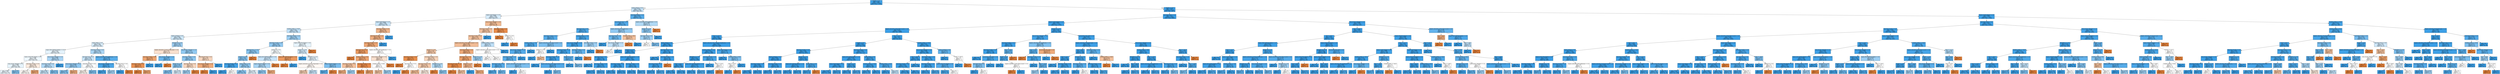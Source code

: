 digraph Tree {
node [shape=box, style="filled", color="black"] ;
0 [label="weight <= 0.5\ngini = 0.066\nsamples = 38730\nvalue = [1327, 37403]", fillcolor="#399de5f6"] ;
1 [label="region_Ireland <= 0.5\ngini = 0.485\nsamples = 1592\nvalue = [660, 932]", fillcolor="#399de54a"] ;
0 -> 1 [labeldistance=2.5, labelangle=45, headlabel="True"] ;
2 [label="region_South Region <= 0.5\ngini = 0.493\nsamples = 1460\nvalue = [643, 817]", fillcolor="#399de536"] ;
1 -> 2 ;
3 [label="region_North Region <= 0.5\ngini = 0.486\nsamples = 1336\nvalue = [558, 778]", fillcolor="#399de548"] ;
2 -> 3 ;
4 [label="studied_credits <= 105.0\ngini = 0.483\nsamples = 1288\nvalue = [524, 764]", fillcolor="#399de550"] ;
3 -> 4 ;
5 [label="region_Scotland <= 0.5\ngini = 0.491\nsamples = 965\nvalue = [416, 549]", fillcolor="#399de53e"] ;
4 -> 5 ;
6 [label="region_Wales <= 0.5\ngini = 0.494\nsamples = 828\nvalue = [370, 458]", fillcolor="#399de531"] ;
5 -> 6 ;
7 [label="region_West Midlands Region <= 0.5\ngini = 0.497\nsamples = 685\nvalue = [318, 367]", fillcolor="#399de522"] ;
6 -> 7 ;
8 [label="region_South West Region <= 0.5\ngini = 0.499\nsamples = 605\nvalue = [289, 316]", fillcolor="#399de516"] ;
7 -> 8 ;
9 [label="num_of_prev_attempts <= 1.5\ngini = 0.498\nsamples = 526\nvalue = [246, 280]", fillcolor="#399de51f"] ;
8 -> 9 ;
10 [label="gini = 0.498\nsamples = 515\nvalue = [243, 272]", fillcolor="#399de51b"] ;
9 -> 10 ;
11 [label="gini = 0.397\nsamples = 11\nvalue = [3, 8]", fillcolor="#399de59f"] ;
9 -> 11 ;
12 [label="imd_band_10-20% <= 0.5\ngini = 0.496\nsamples = 79\nvalue = [43, 36]", fillcolor="#e581392a"] ;
8 -> 12 ;
13 [label="gini = 0.5\nsamples = 70\nvalue = [36, 34]", fillcolor="#e581390e"] ;
12 -> 13 ;
14 [label="gini = 0.346\nsamples = 9\nvalue = [7, 2]", fillcolor="#e58139b6"] ;
12 -> 14 ;
15 [label="num_of_prev_attempts <= 1.5\ngini = 0.462\nsamples = 80\nvalue = [29, 51]", fillcolor="#399de56e"] ;
7 -> 15 ;
16 [label="imd_band_0-10% <= 0.5\ngini = 0.47\nsamples = 77\nvalue = [29, 48]", fillcolor="#399de565"] ;
15 -> 16 ;
17 [label="gini = 0.484\nsamples = 61\nvalue = [25, 36]", fillcolor="#399de54e"] ;
16 -> 17 ;
18 [label="gini = 0.375\nsamples = 16\nvalue = [4, 12]", fillcolor="#399de5aa"] ;
16 -> 18 ;
19 [label="gini = 0.0\nsamples = 3\nvalue = [0, 3]", fillcolor="#399de5ff"] ;
15 -> 19 ;
20 [label="imd_band_20-30% <= 0.5\ngini = 0.463\nsamples = 143\nvalue = [52, 91]", fillcolor="#399de56d"] ;
6 -> 20 ;
21 [label="age_band_0-35 <= 0.5\ngini = 0.488\nsamples = 114\nvalue = [48, 66]", fillcolor="#399de546"] ;
20 -> 21 ;
22 [label="num_of_prev_attempts <= 0.5\ngini = 0.429\nsamples = 45\nvalue = [14, 31]", fillcolor="#399de58c"] ;
21 -> 22 ;
23 [label="gini = 0.393\nsamples = 41\nvalue = [11, 30]", fillcolor="#399de5a1"] ;
22 -> 23 ;
24 [label="gini = 0.375\nsamples = 4\nvalue = [3, 1]", fillcolor="#e58139aa"] ;
22 -> 24 ;
25 [label="imd_band_40-50% <= 0.5\ngini = 0.5\nsamples = 69\nvalue = [34, 35]", fillcolor="#399de507"] ;
21 -> 25 ;
26 [label="gini = 0.499\nsamples = 61\nvalue = [32, 29]", fillcolor="#e5813918"] ;
25 -> 26 ;
27 [label="gini = 0.375\nsamples = 8\nvalue = [2, 6]", fillcolor="#399de5aa"] ;
25 -> 27 ;
28 [label="highest_education_HE Qualification <= 0.5\ngini = 0.238\nsamples = 29\nvalue = [4, 25]", fillcolor="#399de5d6"] ;
20 -> 28 ;
29 [label="num_of_prev_attempts <= 0.5\ngini = 0.147\nsamples = 25\nvalue = [2, 23]", fillcolor="#399de5e9"] ;
28 -> 29 ;
30 [label="gini = 0.087\nsamples = 22\nvalue = [1, 21]", fillcolor="#399de5f3"] ;
29 -> 30 ;
31 [label="gini = 0.444\nsamples = 3\nvalue = [1, 2]", fillcolor="#399de57f"] ;
29 -> 31 ;
32 [label="age_band_35-55 <= 0.5\ngini = 0.5\nsamples = 4\nvalue = [2, 2]", fillcolor="#e5813900"] ;
28 -> 32 ;
33 [label="gini = 0.0\nsamples = 2\nvalue = [0, 2]", fillcolor="#399de5ff"] ;
32 -> 33 ;
34 [label="gini = 0.0\nsamples = 2\nvalue = [2, 0]", fillcolor="#e58139ff"] ;
32 -> 34 ;
35 [label="disability_N <= 0.5\ngini = 0.446\nsamples = 137\nvalue = [46, 91]", fillcolor="#399de57e"] ;
5 -> 35 ;
36 [label="highest_education_A Level or Equivalent <= 0.5\ngini = 0.49\nsamples = 14\nvalue = [8, 6]", fillcolor="#e5813940"] ;
35 -> 36 ;
37 [label="imd_band_50-60% <= 0.5\ngini = 0.346\nsamples = 9\nvalue = [7, 2]", fillcolor="#e58139b6"] ;
36 -> 37 ;
38 [label="imd_band_0-10% <= 0.5\ngini = 0.219\nsamples = 8\nvalue = [7, 1]", fillcolor="#e58139db"] ;
37 -> 38 ;
39 [label="gini = 0.0\nsamples = 3\nvalue = [3, 0]", fillcolor="#e58139ff"] ;
38 -> 39 ;
40 [label="gini = 0.32\nsamples = 5\nvalue = [4, 1]", fillcolor="#e58139bf"] ;
38 -> 40 ;
41 [label="gini = 0.0\nsamples = 1\nvalue = [0, 1]", fillcolor="#399de5ff"] ;
37 -> 41 ;
42 [label="num_of_prev_attempts <= 0.5\ngini = 0.32\nsamples = 5\nvalue = [1, 4]", fillcolor="#399de5bf"] ;
36 -> 42 ;
43 [label="gini = 0.0\nsamples = 4\nvalue = [0, 4]", fillcolor="#399de5ff"] ;
42 -> 43 ;
44 [label="gini = 0.0\nsamples = 1\nvalue = [1, 0]", fillcolor="#e58139ff"] ;
42 -> 44 ;
45 [label="num_of_prev_attempts <= 1.5\ngini = 0.427\nsamples = 123\nvalue = [38, 85]", fillcolor="#399de58d"] ;
35 -> 45 ;
46 [label="imd_band_70-80% <= 0.5\ngini = 0.417\nsamples = 118\nvalue = [35, 83]", fillcolor="#399de593"] ;
45 -> 46 ;
47 [label="gender_M <= 0.5\ngini = 0.406\nsamples = 113\nvalue = [32, 81]", fillcolor="#399de59a"] ;
46 -> 47 ;
48 [label="gini = 0.383\nsamples = 97\nvalue = [25, 72]", fillcolor="#399de5a6"] ;
47 -> 48 ;
49 [label="gini = 0.492\nsamples = 16\nvalue = [7, 9]", fillcolor="#399de539"] ;
47 -> 49 ;
50 [label="age_band_35-55 <= 0.5\ngini = 0.48\nsamples = 5\nvalue = [3, 2]", fillcolor="#e5813955"] ;
46 -> 50 ;
51 [label="gini = 0.444\nsamples = 3\nvalue = [1, 2]", fillcolor="#399de57f"] ;
50 -> 51 ;
52 [label="gini = 0.0\nsamples = 2\nvalue = [2, 0]", fillcolor="#e58139ff"] ;
50 -> 52 ;
53 [label="imd_band_60-70% <= 0.5\ngini = 0.48\nsamples = 5\nvalue = [3, 2]", fillcolor="#e5813955"] ;
45 -> 53 ;
54 [label="num_of_prev_attempts <= 4.0\ngini = 0.375\nsamples = 4\nvalue = [3, 1]", fillcolor="#e58139aa"] ;
53 -> 54 ;
55 [label="gini = 0.0\nsamples = 3\nvalue = [3, 0]", fillcolor="#e58139ff"] ;
54 -> 55 ;
56 [label="gini = 0.0\nsamples = 1\nvalue = [0, 1]", fillcolor="#399de5ff"] ;
54 -> 56 ;
57 [label="gini = 0.0\nsamples = 1\nvalue = [0, 1]", fillcolor="#399de5ff"] ;
53 -> 57 ;
58 [label="imd_band_20-30% <= 0.5\ngini = 0.445\nsamples = 323\nvalue = [108, 215]", fillcolor="#399de57f"] ;
4 -> 58 ;
59 [label="imd_band_10-20% <= 0.5\ngini = 0.429\nsamples = 276\nvalue = [86, 190]", fillcolor="#399de58c"] ;
58 -> 59 ;
60 [label="age_band_55<= <= 0.5\ngini = 0.407\nsamples = 239\nvalue = [68, 171]", fillcolor="#399de59a"] ;
59 -> 60 ;
61 [label="gender_F <= 0.5\ngini = 0.402\nsamples = 237\nvalue = [66, 171]", fillcolor="#399de59d"] ;
60 -> 61 ;
62 [label="imd_band_80-90% <= 0.5\ngini = 0.083\nsamples = 23\nvalue = [1, 22]", fillcolor="#399de5f3"] ;
61 -> 62 ;
63 [label="gini = 0.0\nsamples = 21\nvalue = [0, 21]", fillcolor="#399de5ff"] ;
62 -> 63 ;
64 [label="gini = 0.5\nsamples = 2\nvalue = [1, 1]", fillcolor="#e5813900"] ;
62 -> 64 ;
65 [label="region_Wales <= 0.5\ngini = 0.423\nsamples = 214\nvalue = [65, 149]", fillcolor="#399de590"] ;
61 -> 65 ;
66 [label="gini = 0.4\nsamples = 181\nvalue = [50, 131]", fillcolor="#399de59e"] ;
65 -> 66 ;
67 [label="gini = 0.496\nsamples = 33\nvalue = [15, 18]", fillcolor="#399de52a"] ;
65 -> 67 ;
68 [label="gini = 0.0\nsamples = 2\nvalue = [2, 0]", fillcolor="#e58139ff"] ;
60 -> 68 ;
69 [label="gender_M <= 0.5\ngini = 0.5\nsamples = 37\nvalue = [18, 19]", fillcolor="#399de50d"] ;
59 -> 69 ;
70 [label="region_East Midlands Region <= 0.5\ngini = 0.487\nsamples = 31\nvalue = [13, 18]", fillcolor="#399de547"] ;
69 -> 70 ;
71 [label="region_Yorkshire Region <= 0.5\ngini = 0.459\nsamples = 28\nvalue = [10, 18]", fillcolor="#399de571"] ;
70 -> 71 ;
72 [label="gini = 0.413\nsamples = 24\nvalue = [7, 17]", fillcolor="#399de596"] ;
71 -> 72 ;
73 [label="gini = 0.375\nsamples = 4\nvalue = [3, 1]", fillcolor="#e58139aa"] ;
71 -> 73 ;
74 [label="gini = 0.0\nsamples = 3\nvalue = [3, 0]", fillcolor="#e58139ff"] ;
70 -> 74 ;
75 [label="region_East Midlands Region <= 0.5\ngini = 0.278\nsamples = 6\nvalue = [5, 1]", fillcolor="#e58139cc"] ;
69 -> 75 ;
76 [label="gini = 0.0\nsamples = 5\nvalue = [5, 0]", fillcolor="#e58139ff"] ;
75 -> 76 ;
77 [label="gini = 0.0\nsamples = 1\nvalue = [0, 1]", fillcolor="#399de5ff"] ;
75 -> 77 ;
78 [label="region_South East Region <= 0.5\ngini = 0.498\nsamples = 47\nvalue = [22, 25]", fillcolor="#399de51f"] ;
58 -> 78 ;
79 [label="gender_F <= 0.5\ngini = 0.491\nsamples = 44\nvalue = [19, 25]", fillcolor="#399de53d"] ;
78 -> 79 ;
80 [label="gini = 0.0\nsamples = 3\nvalue = [0, 3]", fillcolor="#399de5ff"] ;
79 -> 80 ;
81 [label="disability_Y <= 0.5\ngini = 0.497\nsamples = 41\nvalue = [19, 22]", fillcolor="#399de523"] ;
79 -> 81 ;
82 [label="highest_education_A Level or Equivalent <= 0.5\ngini = 0.5\nsamples = 33\nvalue = [17, 16]", fillcolor="#e581390f"] ;
81 -> 82 ;
83 [label="gini = 0.469\nsamples = 16\nvalue = [10, 6]", fillcolor="#e5813966"] ;
82 -> 83 ;
84 [label="gini = 0.484\nsamples = 17\nvalue = [7, 10]", fillcolor="#399de54d"] ;
82 -> 84 ;
85 [label="region_Yorkshire Region <= 0.5\ngini = 0.375\nsamples = 8\nvalue = [2, 6]", fillcolor="#399de5aa"] ;
81 -> 85 ;
86 [label="gini = 0.245\nsamples = 7\nvalue = [1, 6]", fillcolor="#399de5d4"] ;
85 -> 86 ;
87 [label="gini = 0.0\nsamples = 1\nvalue = [1, 0]", fillcolor="#e58139ff"] ;
85 -> 87 ;
88 [label="gini = 0.0\nsamples = 3\nvalue = [3, 0]", fillcolor="#e58139ff"] ;
78 -> 88 ;
89 [label="imd_band_70-80% <= 0.5\ngini = 0.413\nsamples = 48\nvalue = [34, 14]", fillcolor="#e5813996"] ;
3 -> 89 ;
90 [label="imd_band_60-70% <= 0.5\ngini = 0.386\nsamples = 46\nvalue = [34, 12]", fillcolor="#e58139a5"] ;
89 -> 90 ;
91 [label="imd_band_20-30% <= 0.5\ngini = 0.351\nsamples = 44\nvalue = [34, 10]", fillcolor="#e58139b4"] ;
90 -> 91 ;
92 [label="age_band_0-35 <= 0.5\ngini = 0.278\nsamples = 36\nvalue = [30, 6]", fillcolor="#e58139cc"] ;
91 -> 92 ;
93 [label="gini = 0.0\nsamples = 9\nvalue = [9, 0]", fillcolor="#e58139ff"] ;
92 -> 93 ;
94 [label="studied_credits <= 75.0\ngini = 0.346\nsamples = 27\nvalue = [21, 6]", fillcolor="#e58139b6"] ;
92 -> 94 ;
95 [label="imd_band_10-20% <= 0.5\ngini = 0.444\nsamples = 15\nvalue = [10, 5]", fillcolor="#e581397f"] ;
94 -> 95 ;
96 [label="gini = 0.375\nsamples = 12\nvalue = [9, 3]", fillcolor="#e58139aa"] ;
95 -> 96 ;
97 [label="gini = 0.444\nsamples = 3\nvalue = [1, 2]", fillcolor="#399de57f"] ;
95 -> 97 ;
98 [label="imd_band_30-40% <= 0.5\ngini = 0.153\nsamples = 12\nvalue = [11, 1]", fillcolor="#e58139e8"] ;
94 -> 98 ;
99 [label="gini = 0.0\nsamples = 7\nvalue = [7, 0]", fillcolor="#e58139ff"] ;
98 -> 99 ;
100 [label="gini = 0.32\nsamples = 5\nvalue = [4, 1]", fillcolor="#e58139bf"] ;
98 -> 100 ;
101 [label="highest_education_HE Qualification <= 0.5\ngini = 0.5\nsamples = 8\nvalue = [4, 4]", fillcolor="#e5813900"] ;
91 -> 101 ;
102 [label="num_of_prev_attempts <= 0.5\ngini = 0.49\nsamples = 7\nvalue = [4, 3]", fillcolor="#e5813940"] ;
101 -> 102 ;
103 [label="studied_credits <= 90.0\ngini = 0.5\nsamples = 6\nvalue = [3, 3]", fillcolor="#e5813900"] ;
102 -> 103 ;
104 [label="gini = 0.444\nsamples = 3\nvalue = [2, 1]", fillcolor="#e581397f"] ;
103 -> 104 ;
105 [label="gini = 0.444\nsamples = 3\nvalue = [1, 2]", fillcolor="#399de57f"] ;
103 -> 105 ;
106 [label="gini = 0.0\nsamples = 1\nvalue = [1, 0]", fillcolor="#e58139ff"] ;
102 -> 106 ;
107 [label="gini = 0.0\nsamples = 1\nvalue = [0, 1]", fillcolor="#399de5ff"] ;
101 -> 107 ;
108 [label="gini = 0.0\nsamples = 2\nvalue = [0, 2]", fillcolor="#399de5ff"] ;
90 -> 108 ;
109 [label="gini = 0.0\nsamples = 2\nvalue = [0, 2]", fillcolor="#399de5ff"] ;
89 -> 109 ;
110 [label="num_of_prev_attempts <= 0.5\ngini = 0.431\nsamples = 124\nvalue = [85, 39]", fillcolor="#e581398a"] ;
2 -> 110 ;
111 [label="imd_band_0-10% <= 0.5\ngini = 0.448\nsamples = 112\nvalue = [74, 38]", fillcolor="#e581397c"] ;
110 -> 111 ;
112 [label="imd_band_10-20% <= 0.5\ngini = 0.444\nsamples = 111\nvalue = [74, 37]", fillcolor="#e581397f"] ;
111 -> 112 ;
113 [label="highest_education_Lower Than A Level <= 0.5\ngini = 0.436\nsamples = 106\nvalue = [72, 34]", fillcolor="#e5813987"] ;
112 -> 113 ;
114 [label="gender_F <= 0.5\ngini = 0.459\nsamples = 73\nvalue = [47, 26]", fillcolor="#e5813972"] ;
113 -> 114 ;
115 [label="imd_band_40-50% <= 0.5\ngini = 0.18\nsamples = 10\nvalue = [9, 1]", fillcolor="#e58139e3"] ;
114 -> 115 ;
116 [label="gini = 0.0\nsamples = 8\nvalue = [8, 0]", fillcolor="#e58139ff"] ;
115 -> 116 ;
117 [label="age_band_0-35 <= 0.5\ngini = 0.5\nsamples = 2\nvalue = [1, 1]", fillcolor="#e5813900"] ;
115 -> 117 ;
118 [label="gini = 0.0\nsamples = 1\nvalue = [0, 1]", fillcolor="#399de5ff"] ;
117 -> 118 ;
119 [label="gini = 0.0\nsamples = 1\nvalue = [1, 0]", fillcolor="#e58139ff"] ;
117 -> 119 ;
120 [label="imd_band_50-60% <= 0.5\ngini = 0.479\nsamples = 63\nvalue = [38, 25]", fillcolor="#e5813957"] ;
114 -> 120 ;
121 [label="age_band_35-55 <= 0.5\ngini = 0.463\nsamples = 55\nvalue = [35, 20]", fillcolor="#e581396d"] ;
120 -> 121 ;
122 [label="gini = 0.431\nsamples = 35\nvalue = [24, 11]", fillcolor="#e581398a"] ;
121 -> 122 ;
123 [label="gini = 0.495\nsamples = 20\nvalue = [11, 9]", fillcolor="#e581392e"] ;
121 -> 123 ;
124 [label="disability_N <= 0.5\ngini = 0.469\nsamples = 8\nvalue = [3, 5]", fillcolor="#399de566"] ;
120 -> 124 ;
125 [label="gini = 0.0\nsamples = 1\nvalue = [1, 0]", fillcolor="#e58139ff"] ;
124 -> 125 ;
126 [label="gini = 0.408\nsamples = 7\nvalue = [2, 5]", fillcolor="#399de599"] ;
124 -> 126 ;
127 [label="imd_band_80-90% <= 0.5\ngini = 0.367\nsamples = 33\nvalue = [25, 8]", fillcolor="#e58139ad"] ;
113 -> 127 ;
128 [label="age_band_0-35 <= 0.5\ngini = 0.32\nsamples = 30\nvalue = [24, 6]", fillcolor="#e58139bf"] ;
127 -> 128 ;
129 [label="imd_band_90-100% <= 0.5\ngini = 0.142\nsamples = 13\nvalue = [12, 1]", fillcolor="#e58139ea"] ;
128 -> 129 ;
130 [label="gini = 0.0\nsamples = 10\nvalue = [10, 0]", fillcolor="#e58139ff"] ;
129 -> 130 ;
131 [label="gini = 0.444\nsamples = 3\nvalue = [2, 1]", fillcolor="#e581397f"] ;
129 -> 131 ;
132 [label="gender_F <= 0.5\ngini = 0.415\nsamples = 17\nvalue = [12, 5]", fillcolor="#e5813995"] ;
128 -> 132 ;
133 [label="gini = 0.0\nsamples = 1\nvalue = [0, 1]", fillcolor="#399de5ff"] ;
132 -> 133 ;
134 [label="gini = 0.375\nsamples = 16\nvalue = [12, 4]", fillcolor="#e58139aa"] ;
132 -> 134 ;
135 [label="gender_M <= 0.5\ngini = 0.444\nsamples = 3\nvalue = [1, 2]", fillcolor="#399de57f"] ;
127 -> 135 ;
136 [label="gini = 0.0\nsamples = 1\nvalue = [1, 0]", fillcolor="#e58139ff"] ;
135 -> 136 ;
137 [label="gini = 0.0\nsamples = 2\nvalue = [0, 2]", fillcolor="#399de5ff"] ;
135 -> 137 ;
138 [label="studied_credits <= 90.0\ngini = 0.48\nsamples = 5\nvalue = [2, 3]", fillcolor="#399de555"] ;
112 -> 138 ;
139 [label="highest_education_Lower Than A Level <= 0.5\ngini = 0.5\nsamples = 4\nvalue = [2, 2]", fillcolor="#e5813900"] ;
138 -> 139 ;
140 [label="gini = 0.5\nsamples = 2\nvalue = [1, 1]", fillcolor="#e5813900"] ;
139 -> 140 ;
141 [label="gini = 0.5\nsamples = 2\nvalue = [1, 1]", fillcolor="#e5813900"] ;
139 -> 141 ;
142 [label="gini = 0.0\nsamples = 1\nvalue = [0, 1]", fillcolor="#399de5ff"] ;
138 -> 142 ;
143 [label="gini = 0.0\nsamples = 1\nvalue = [0, 1]", fillcolor="#399de5ff"] ;
111 -> 143 ;
144 [label="imd_band_10-20% <= 0.5\ngini = 0.153\nsamples = 12\nvalue = [11, 1]", fillcolor="#e58139e8"] ;
110 -> 144 ;
145 [label="gini = 0.0\nsamples = 10\nvalue = [10, 0]", fillcolor="#e58139ff"] ;
144 -> 145 ;
146 [label="gender_F <= 0.5\ngini = 0.5\nsamples = 2\nvalue = [1, 1]", fillcolor="#e5813900"] ;
144 -> 146 ;
147 [label="gini = 0.0\nsamples = 1\nvalue = [0, 1]", fillcolor="#399de5ff"] ;
146 -> 147 ;
148 [label="gini = 0.0\nsamples = 1\nvalue = [1, 0]", fillcolor="#e58139ff"] ;
146 -> 148 ;
149 [label="imd_band_80-90% <= 0.5\ngini = 0.224\nsamples = 132\nvalue = [17, 115]", fillcolor="#399de5d9"] ;
1 -> 149 ;
150 [label="imd_band_60-70% <= 0.5\ngini = 0.2\nsamples = 124\nvalue = [14, 110]", fillcolor="#399de5df"] ;
149 -> 150 ;
151 [label="age_band_0-35 <= 0.5\ngini = 0.164\nsamples = 111\nvalue = [10, 101]", fillcolor="#399de5e6"] ;
150 -> 151 ;
152 [label="imd_band_10-20% <= 0.5\ngini = 0.223\nsamples = 47\nvalue = [6, 41]", fillcolor="#399de5da"] ;
151 -> 152 ;
153 [label="studied_credits <= 75.0\ngini = 0.184\nsamples = 39\nvalue = [4, 35]", fillcolor="#399de5e2"] ;
152 -> 153 ;
154 [label="num_of_prev_attempts <= 0.5\ngini = 0.213\nsamples = 33\nvalue = [4, 29]", fillcolor="#399de5dc"] ;
153 -> 154 ;
155 [label="imd_band_30-40% <= 0.5\ngini = 0.245\nsamples = 28\nvalue = [4, 24]", fillcolor="#399de5d4"] ;
154 -> 155 ;
156 [label="imd_band_0-10% <= 0.5\ngini = 0.219\nsamples = 24\nvalue = [3, 21]", fillcolor="#399de5db"] ;
155 -> 156 ;
157 [label="gini = 0.188\nsamples = 19\nvalue = [2, 17]", fillcolor="#399de5e1"] ;
156 -> 157 ;
158 [label="gini = 0.32\nsamples = 5\nvalue = [1, 4]", fillcolor="#399de5bf"] ;
156 -> 158 ;
159 [label="highest_education_Lower Than A Level <= 0.5\ngini = 0.375\nsamples = 4\nvalue = [1, 3]", fillcolor="#399de5aa"] ;
155 -> 159 ;
160 [label="gini = 0.0\nsamples = 2\nvalue = [0, 2]", fillcolor="#399de5ff"] ;
159 -> 160 ;
161 [label="gini = 0.5\nsamples = 2\nvalue = [1, 1]", fillcolor="#e5813900"] ;
159 -> 161 ;
162 [label="gini = 0.0\nsamples = 5\nvalue = [0, 5]", fillcolor="#399de5ff"] ;
154 -> 162 ;
163 [label="gini = 0.0\nsamples = 6\nvalue = [0, 6]", fillcolor="#399de5ff"] ;
153 -> 163 ;
164 [label="highest_education_Lower Than A Level <= 0.5\ngini = 0.375\nsamples = 8\nvalue = [2, 6]", fillcolor="#399de5aa"] ;
152 -> 164 ;
165 [label="gender_F <= 0.5\ngini = 0.5\nsamples = 4\nvalue = [2, 2]", fillcolor="#e5813900"] ;
164 -> 165 ;
166 [label="gini = 0.0\nsamples = 1\nvalue = [0, 1]", fillcolor="#399de5ff"] ;
165 -> 166 ;
167 [label="gini = 0.444\nsamples = 3\nvalue = [2, 1]", fillcolor="#e581397f"] ;
165 -> 167 ;
168 [label="gini = 0.0\nsamples = 4\nvalue = [0, 4]", fillcolor="#399de5ff"] ;
164 -> 168 ;
169 [label="studied_credits <= 75.0\ngini = 0.117\nsamples = 64\nvalue = [4, 60]", fillcolor="#399de5ee"] ;
151 -> 169 ;
170 [label="num_of_prev_attempts <= 0.5\ngini = 0.094\nsamples = 61\nvalue = [3, 58]", fillcolor="#399de5f2"] ;
169 -> 170 ;
171 [label="imd_band_30-40% <= 0.5\ngini = 0.07\nsamples = 55\nvalue = [2, 53]", fillcolor="#399de5f5"] ;
170 -> 171 ;
172 [label="imd_band_50-60% <= 0.5\ngini = 0.041\nsamples = 48\nvalue = [1, 47]", fillcolor="#399de5fa"] ;
171 -> 172 ;
173 [label="gini = 0.0\nsamples = 39\nvalue = [0, 39]", fillcolor="#399de5ff"] ;
172 -> 173 ;
174 [label="highest_education_Lower Than A Level <= 0.5\ngini = 0.198\nsamples = 9\nvalue = [1, 8]", fillcolor="#399de5df"] ;
172 -> 174 ;
175 [label="gini = 0.0\nsamples = 5\nvalue = [0, 5]", fillcolor="#399de5ff"] ;
174 -> 175 ;
176 [label="gini = 0.375\nsamples = 4\nvalue = [1, 3]", fillcolor="#399de5aa"] ;
174 -> 176 ;
177 [label="gender_M <= 0.5\ngini = 0.245\nsamples = 7\nvalue = [1, 6]", fillcolor="#399de5d4"] ;
171 -> 177 ;
178 [label="gini = 0.0\nsamples = 3\nvalue = [0, 3]", fillcolor="#399de5ff"] ;
177 -> 178 ;
179 [label="gini = 0.375\nsamples = 4\nvalue = [1, 3]", fillcolor="#399de5aa"] ;
177 -> 179 ;
180 [label="imd_band_70-80% <= 0.5\ngini = 0.278\nsamples = 6\nvalue = [1, 5]", fillcolor="#399de5cc"] ;
170 -> 180 ;
181 [label="gini = 0.0\nsamples = 5\nvalue = [0, 5]", fillcolor="#399de5ff"] ;
180 -> 181 ;
182 [label="gini = 0.0\nsamples = 1\nvalue = [1, 0]", fillcolor="#e58139ff"] ;
180 -> 182 ;
183 [label="imd_band_10-20% <= 0.5\ngini = 0.444\nsamples = 3\nvalue = [1, 2]", fillcolor="#399de57f"] ;
169 -> 183 ;
184 [label="gini = 0.0\nsamples = 2\nvalue = [0, 2]", fillcolor="#399de5ff"] ;
183 -> 184 ;
185 [label="gini = 0.0\nsamples = 1\nvalue = [1, 0]", fillcolor="#e58139ff"] ;
183 -> 185 ;
186 [label="highest_education_HE Qualification <= 0.5\ngini = 0.426\nsamples = 13\nvalue = [4, 9]", fillcolor="#399de58e"] ;
150 -> 186 ;
187 [label="age_band_35-55 <= 0.5\ngini = 0.32\nsamples = 10\nvalue = [2, 8]", fillcolor="#399de5bf"] ;
186 -> 187 ;
188 [label="gini = 0.0\nsamples = 5\nvalue = [0, 5]", fillcolor="#399de5ff"] ;
187 -> 188 ;
189 [label="num_of_prev_attempts <= 1.5\ngini = 0.48\nsamples = 5\nvalue = [2, 3]", fillcolor="#399de555"] ;
187 -> 189 ;
190 [label="gini = 0.5\nsamples = 4\nvalue = [2, 2]", fillcolor="#e5813900"] ;
189 -> 190 ;
191 [label="gini = 0.0\nsamples = 1\nvalue = [0, 1]", fillcolor="#399de5ff"] ;
189 -> 191 ;
192 [label="studied_credits <= 90.0\ngini = 0.444\nsamples = 3\nvalue = [2, 1]", fillcolor="#e581397f"] ;
186 -> 192 ;
193 [label="gini = 0.0\nsamples = 2\nvalue = [2, 0]", fillcolor="#e58139ff"] ;
192 -> 193 ;
194 [label="gini = 0.0\nsamples = 1\nvalue = [0, 1]", fillcolor="#399de5ff"] ;
192 -> 194 ;
195 [label="highest_education_HE Qualification <= 0.5\ngini = 0.469\nsamples = 8\nvalue = [3, 5]", fillcolor="#399de566"] ;
149 -> 195 ;
196 [label="gender_M <= 0.5\ngini = 0.408\nsamples = 7\nvalue = [2, 5]", fillcolor="#399de599"] ;
195 -> 196 ;
197 [label="age_band_35-55 <= 0.5\ngini = 0.444\nsamples = 6\nvalue = [2, 4]", fillcolor="#399de57f"] ;
196 -> 197 ;
198 [label="gini = 0.5\nsamples = 2\nvalue = [1, 1]", fillcolor="#e5813900"] ;
197 -> 198 ;
199 [label="gini = 0.375\nsamples = 4\nvalue = [1, 3]", fillcolor="#399de5aa"] ;
197 -> 199 ;
200 [label="gini = 0.0\nsamples = 1\nvalue = [0, 1]", fillcolor="#399de5ff"] ;
196 -> 200 ;
201 [label="gini = 0.0\nsamples = 1\nvalue = [1, 0]", fillcolor="#e58139ff"] ;
195 -> 201 ;
202 [label="weight <= 14.0\ngini = 0.035\nsamples = 37138\nvalue = [667, 36471]", fillcolor="#399de5fa"] ;
0 -> 202 [labeldistance=2.5, labelangle=-45, headlabel="False"] ;
203 [label="imd_band_0-10% <= 0.5\ngini = 0.017\nsamples = 19601\nvalue = [166, 19435]", fillcolor="#399de5fd"] ;
202 -> 203 ;
204 [label="region_London Region <= 0.5\ngini = 0.014\nsamples = 17401\nvalue = [123, 17278]", fillcolor="#399de5fd"] ;
203 -> 204 ;
205 [label="highest_education_Lower Than A Level <= 0.5\ngini = 0.012\nsamples = 16056\nvalue = [97, 15959]", fillcolor="#399de5fd"] ;
204 -> 205 ;
206 [label="date <= 141.5\ngini = 0.007\nsamples = 9682\nvalue = [34, 9648]", fillcolor="#399de5fe"] ;
205 -> 206 ;
207 [label="region_Ireland <= 0.5\ngini = 0.005\nsamples = 7068\nvalue = [18, 7050]", fillcolor="#399de5fe"] ;
206 -> 207 ;
208 [label="gender_F <= 0.5\ngini = 0.004\nsamples = 6769\nvalue = [15, 6754]", fillcolor="#399de5fe"] ;
207 -> 208 ;
209 [label="age_band_35-55 <= 0.5\ngini = 0.011\nsamples = 756\nvalue = [4, 752]", fillcolor="#399de5fe"] ;
208 -> 209 ;
210 [label="gini = 0.0\nsamples = 479\nvalue = [0, 479]", fillcolor="#399de5ff"] ;
209 -> 210 ;
211 [label="imd_band_30-40% <= 0.5\ngini = 0.028\nsamples = 277\nvalue = [4, 273]", fillcolor="#399de5fb"] ;
209 -> 211 ;
212 [label="gini = 0.016\nsamples = 243\nvalue = [2, 241]", fillcolor="#399de5fd"] ;
211 -> 212 ;
213 [label="gini = 0.111\nsamples = 34\nvalue = [2, 32]", fillcolor="#399de5ef"] ;
211 -> 213 ;
214 [label="region_West Midlands Region <= 0.5\ngini = 0.004\nsamples = 6013\nvalue = [11, 6002]", fillcolor="#399de5ff"] ;
208 -> 214 ;
215 [label="imd_band_10-20% <= 0.5\ngini = 0.003\nsamples = 5550\nvalue = [8, 5542]", fillcolor="#399de5ff"] ;
214 -> 215 ;
216 [label="gini = 0.002\nsamples = 5025\nvalue = [5, 5020]", fillcolor="#399de5ff"] ;
215 -> 216 ;
217 [label="gini = 0.011\nsamples = 525\nvalue = [3, 522]", fillcolor="#399de5fe"] ;
215 -> 217 ;
218 [label="imd_band_70-80% <= 0.5\ngini = 0.013\nsamples = 463\nvalue = [3, 460]", fillcolor="#399de5fd"] ;
214 -> 218 ;
219 [label="gini = 0.009\nsamples = 426\nvalue = [2, 424]", fillcolor="#399de5fe"] ;
218 -> 219 ;
220 [label="gini = 0.053\nsamples = 37\nvalue = [1, 36]", fillcolor="#399de5f8"] ;
218 -> 220 ;
221 [label="age_band_35-55 <= 0.5\ngini = 0.02\nsamples = 299\nvalue = [3, 296]", fillcolor="#399de5fc"] ;
207 -> 221 ;
222 [label="gini = 0.0\nsamples = 200\nvalue = [0, 200]", fillcolor="#399de5ff"] ;
221 -> 222 ;
223 [label="imd_band_80-90% <= 0.5\ngini = 0.059\nsamples = 99\nvalue = [3, 96]", fillcolor="#399de5f7"] ;
221 -> 223 ;
224 [label="imd_band_40-50% <= 0.5\ngini = 0.04\nsamples = 98\nvalue = [2, 96]", fillcolor="#399de5fa"] ;
223 -> 224 ;
225 [label="gini = 0.024\nsamples = 83\nvalue = [1, 82]", fillcolor="#399de5fc"] ;
224 -> 225 ;
226 [label="gini = 0.124\nsamples = 15\nvalue = [1, 14]", fillcolor="#399de5ed"] ;
224 -> 226 ;
227 [label="gini = 0.0\nsamples = 1\nvalue = [1, 0]", fillcolor="#e58139ff"] ;
223 -> 227 ;
228 [label="highest_education_Post Graduate Qualification <= 0.5\ngini = 0.012\nsamples = 2614\nvalue = [16, 2598]", fillcolor="#399de5fd"] ;
206 -> 228 ;
229 [label="studied_credits <= 225.0\ngini = 0.011\nsamples = 2600\nvalue = [15, 2585]", fillcolor="#399de5fe"] ;
228 -> 229 ;
230 [label="disability_Y <= 0.5\ngini = 0.011\nsamples = 2584\nvalue = [14, 2570]", fillcolor="#399de5fe"] ;
229 -> 230 ;
231 [label="date <= 201.0\ngini = 0.009\nsamples = 2408\nvalue = [11, 2397]", fillcolor="#399de5fe"] ;
230 -> 231 ;
232 [label="gini = 0.006\nsamples = 1942\nvalue = [6, 1936]", fillcolor="#399de5fe"] ;
231 -> 232 ;
233 [label="gini = 0.021\nsamples = 466\nvalue = [5, 461]", fillcolor="#399de5fc"] ;
231 -> 233 ;
234 [label="region_West Midlands Region <= 0.5\ngini = 0.034\nsamples = 176\nvalue = [3, 173]", fillcolor="#399de5fb"] ;
230 -> 234 ;
235 [label="gini = 0.024\nsamples = 165\nvalue = [2, 163]", fillcolor="#399de5fc"] ;
234 -> 235 ;
236 [label="gini = 0.165\nsamples = 11\nvalue = [1, 10]", fillcolor="#399de5e6"] ;
234 -> 236 ;
237 [label="imd_band_60-70% <= 0.5\ngini = 0.117\nsamples = 16\nvalue = [1, 15]", fillcolor="#399de5ee"] ;
229 -> 237 ;
238 [label="gini = 0.0\nsamples = 14\nvalue = [0, 14]", fillcolor="#399de5ff"] ;
237 -> 238 ;
239 [label="date <= 173.0\ngini = 0.5\nsamples = 2\nvalue = [1, 1]", fillcolor="#e5813900"] ;
237 -> 239 ;
240 [label="gini = 0.0\nsamples = 1\nvalue = [0, 1]", fillcolor="#399de5ff"] ;
239 -> 240 ;
241 [label="gini = 0.0\nsamples = 1\nvalue = [1, 0]", fillcolor="#e58139ff"] ;
239 -> 241 ;
242 [label="region_South Region <= 0.5\ngini = 0.133\nsamples = 14\nvalue = [1, 13]", fillcolor="#399de5eb"] ;
228 -> 242 ;
243 [label="gini = 0.0\nsamples = 10\nvalue = [0, 10]", fillcolor="#399de5ff"] ;
242 -> 243 ;
244 [label="studied_credits <= 90.0\ngini = 0.375\nsamples = 4\nvalue = [1, 3]", fillcolor="#399de5aa"] ;
242 -> 244 ;
245 [label="date <= 173.0\ngini = 0.5\nsamples = 2\nvalue = [1, 1]", fillcolor="#e5813900"] ;
244 -> 245 ;
246 [label="gini = 0.0\nsamples = 1\nvalue = [0, 1]", fillcolor="#399de5ff"] ;
245 -> 246 ;
247 [label="gini = 0.0\nsamples = 1\nvalue = [1, 0]", fillcolor="#e58139ff"] ;
245 -> 247 ;
248 [label="gini = 0.0\nsamples = 2\nvalue = [0, 2]", fillcolor="#399de5ff"] ;
244 -> 248 ;
249 [label="date <= 141.5\ngini = 0.02\nsamples = 6374\nvalue = [63, 6311]", fillcolor="#399de5fc"] ;
205 -> 249 ;
250 [label="weight <= 3.0\ngini = 0.016\nsamples = 4764\nvalue = [38, 4726]", fillcolor="#399de5fd"] ;
249 -> 250 ;
251 [label="imd_band_20-30% <= 0.5\ngini = 0.008\nsamples = 2987\nvalue = [12, 2975]", fillcolor="#399de5fe"] ;
250 -> 251 ;
252 [label="region_Scotland <= 0.5\ngini = 0.006\nsamples = 2619\nvalue = [8, 2611]", fillcolor="#399de5fe"] ;
251 -> 252 ;
253 [label="imd_band_10-20% <= 0.5\ngini = 0.004\nsamples = 2360\nvalue = [5, 2355]", fillcolor="#399de5fe"] ;
252 -> 253 ;
254 [label="gini = 0.002\nsamples = 1990\nvalue = [2, 1988]", fillcolor="#399de5ff"] ;
253 -> 254 ;
255 [label="gini = 0.016\nsamples = 370\nvalue = [3, 367]", fillcolor="#399de5fd"] ;
253 -> 255 ;
256 [label="imd_band_30-40% <= 0.5\ngini = 0.023\nsamples = 259\nvalue = [3, 256]", fillcolor="#399de5fc"] ;
252 -> 256 ;
257 [label="gini = 0.009\nsamples = 216\nvalue = [1, 215]", fillcolor="#399de5fe"] ;
256 -> 257 ;
258 [label="gini = 0.089\nsamples = 43\nvalue = [2, 41]", fillcolor="#399de5f3"] ;
256 -> 258 ;
259 [label="gender_M <= 0.5\ngini = 0.022\nsamples = 368\nvalue = [4, 364]", fillcolor="#399de5fc"] ;
251 -> 259 ;
260 [label="region_East Midlands Region <= 0.5\ngini = 0.012\nsamples = 340\nvalue = [2, 338]", fillcolor="#399de5fd"] ;
259 -> 260 ;
261 [label="gini = 0.007\nsamples = 304\nvalue = [1, 303]", fillcolor="#399de5fe"] ;
260 -> 261 ;
262 [label="gini = 0.054\nsamples = 36\nvalue = [1, 35]", fillcolor="#399de5f8"] ;
260 -> 262 ;
263 [label="region_Wales <= 0.5\ngini = 0.133\nsamples = 28\nvalue = [2, 26]", fillcolor="#399de5eb"] ;
259 -> 263 ;
264 [label="gini = 0.071\nsamples = 27\nvalue = [1, 26]", fillcolor="#399de5f5"] ;
263 -> 264 ;
265 [label="gini = 0.0\nsamples = 1\nvalue = [1, 0]", fillcolor="#e58139ff"] ;
263 -> 265 ;
266 [label="imd_band_30-40% <= 0.5\ngini = 0.029\nsamples = 1777\nvalue = [26, 1751]", fillcolor="#399de5fb"] ;
250 -> 266 ;
267 [label="region_East Anglian Region <= 0.5\ngini = 0.024\nsamples = 1564\nvalue = [19, 1545]", fillcolor="#399de5fc"] ;
266 -> 267 ;
268 [label="region_North Region <= 0.5\ngini = 0.02\nsamples = 1366\nvalue = [14, 1352]", fillcolor="#399de5fc"] ;
267 -> 268 ;
269 [label="gini = 0.018\nsamples = 1314\nvalue = [12, 1302]", fillcolor="#399de5fd"] ;
268 -> 269 ;
270 [label="gini = 0.074\nsamples = 52\nvalue = [2, 50]", fillcolor="#399de5f5"] ;
268 -> 270 ;
271 [label="weight <= 7.5\ngini = 0.049\nsamples = 198\nvalue = [5, 193]", fillcolor="#399de5f8"] ;
267 -> 271 ;
272 [label="gini = 0.025\nsamples = 160\nvalue = [2, 158]", fillcolor="#399de5fc"] ;
271 -> 272 ;
273 [label="gini = 0.145\nsamples = 38\nvalue = [3, 35]", fillcolor="#399de5e9"] ;
271 -> 273 ;
274 [label="region_Wales <= 0.5\ngini = 0.064\nsamples = 213\nvalue = [7, 206]", fillcolor="#399de5f6"] ;
266 -> 274 ;
275 [label="studied_credits <= 105.0\ngini = 0.052\nsamples = 189\nvalue = [5, 184]", fillcolor="#399de5f8"] ;
274 -> 275 ;
276 [label="gini = 0.068\nsamples = 142\nvalue = [5, 137]", fillcolor="#399de5f6"] ;
275 -> 276 ;
277 [label="gini = 0.0\nsamples = 47\nvalue = [0, 47]", fillcolor="#399de5ff"] ;
275 -> 277 ;
278 [label="studied_credits <= 95.0\ngini = 0.153\nsamples = 24\nvalue = [2, 22]", fillcolor="#399de5e8"] ;
274 -> 278 ;
279 [label="gini = 0.0\nsamples = 19\nvalue = [0, 19]", fillcolor="#399de5ff"] ;
278 -> 279 ;
280 [label="gini = 0.48\nsamples = 5\nvalue = [2, 3]", fillcolor="#399de555"] ;
278 -> 280 ;
281 [label="studied_credits <= 270.0\ngini = 0.031\nsamples = 1610\nvalue = [25, 1585]", fillcolor="#399de5fb"] ;
249 -> 281 ;
282 [label="num_of_prev_attempts <= 0.5\ngini = 0.029\nsamples = 1604\nvalue = [24, 1580]", fillcolor="#399de5fb"] ;
281 -> 282 ;
283 [label="date <= 201.0\ngini = 0.022\nsamples = 1322\nvalue = [15, 1307]", fillcolor="#399de5fc"] ;
282 -> 283 ;
284 [label="imd_band_20-30% <= 0.5\ngini = 0.029\nsamples = 1033\nvalue = [15, 1018]", fillcolor="#399de5fb"] ;
283 -> 284 ;
285 [label="gini = 0.032\nsamples = 909\nvalue = [15, 894]", fillcolor="#399de5fb"] ;
284 -> 285 ;
286 [label="gini = 0.0\nsamples = 124\nvalue = [0, 124]", fillcolor="#399de5ff"] ;
284 -> 286 ;
287 [label="gini = 0.0\nsamples = 289\nvalue = [0, 289]", fillcolor="#399de5ff"] ;
283 -> 287 ;
288 [label="imd_band_20-30% <= 0.5\ngini = 0.062\nsamples = 282\nvalue = [9, 273]", fillcolor="#399de5f7"] ;
282 -> 288 ;
289 [label="imd_band_30-40% <= 0.5\ngini = 0.046\nsamples = 255\nvalue = [6, 249]", fillcolor="#399de5f9"] ;
288 -> 289 ;
290 [label="gini = 0.027\nsamples = 221\nvalue = [3, 218]", fillcolor="#399de5fb"] ;
289 -> 290 ;
291 [label="gini = 0.161\nsamples = 34\nvalue = [3, 31]", fillcolor="#399de5e6"] ;
289 -> 291 ;
292 [label="region_South East Region <= 0.5\ngini = 0.198\nsamples = 27\nvalue = [3, 24]", fillcolor="#399de5df"] ;
288 -> 292 ;
293 [label="gini = 0.147\nsamples = 25\nvalue = [2, 23]", fillcolor="#399de5e9"] ;
292 -> 293 ;
294 [label="gini = 0.5\nsamples = 2\nvalue = [1, 1]", fillcolor="#e5813900"] ;
292 -> 294 ;
295 [label="region_Scotland <= 0.5\ngini = 0.278\nsamples = 6\nvalue = [1, 5]", fillcolor="#399de5cc"] ;
281 -> 295 ;
296 [label="gini = 0.0\nsamples = 4\nvalue = [0, 4]", fillcolor="#399de5ff"] ;
295 -> 296 ;
297 [label="date <= 187.0\ngini = 0.5\nsamples = 2\nvalue = [1, 1]", fillcolor="#e5813900"] ;
295 -> 297 ;
298 [label="gini = 0.0\nsamples = 1\nvalue = [0, 1]", fillcolor="#399de5ff"] ;
297 -> 298 ;
299 [label="gini = 0.0\nsamples = 1\nvalue = [1, 0]", fillcolor="#e58139ff"] ;
297 -> 299 ;
300 [label="gender_F <= 0.5\ngini = 0.038\nsamples = 1345\nvalue = [26, 1319]", fillcolor="#399de5fa"] ;
204 -> 300 ;
301 [label="num_of_prev_attempts <= 0.5\ngini = 0.09\nsamples = 170\nvalue = [8, 162]", fillcolor="#399de5f2"] ;
300 -> 301 ;
302 [label="imd_band_50-60% <= 0.5\ngini = 0.039\nsamples = 151\nvalue = [3, 148]", fillcolor="#399de5fa"] ;
301 -> 302 ;
303 [label="imd_band_20-30% <= 0.5\ngini = 0.014\nsamples = 139\nvalue = [1, 138]", fillcolor="#399de5fd"] ;
302 -> 303 ;
304 [label="gini = 0.0\nsamples = 125\nvalue = [0, 125]", fillcolor="#399de5ff"] ;
303 -> 304 ;
305 [label="assessment_type_CMA <= 0.5\ngini = 0.133\nsamples = 14\nvalue = [1, 13]", fillcolor="#399de5eb"] ;
303 -> 305 ;
306 [label="age_band_0-35 <= 0.5\ngini = 0.375\nsamples = 4\nvalue = [1, 3]", fillcolor="#399de5aa"] ;
305 -> 306 ;
307 [label="gini = 0.0\nsamples = 2\nvalue = [0, 2]", fillcolor="#399de5ff"] ;
306 -> 307 ;
308 [label="gini = 0.5\nsamples = 2\nvalue = [1, 1]", fillcolor="#e5813900"] ;
306 -> 308 ;
309 [label="gini = 0.0\nsamples = 10\nvalue = [0, 10]", fillcolor="#399de5ff"] ;
305 -> 309 ;
310 [label="date <= 190.5\ngini = 0.278\nsamples = 12\nvalue = [2, 10]", fillcolor="#399de5cc"] ;
302 -> 310 ;
311 [label="weight <= 3.0\ngini = 0.165\nsamples = 11\nvalue = [1, 10]", fillcolor="#399de5e6"] ;
310 -> 311 ;
312 [label="gini = 0.0\nsamples = 9\nvalue = [0, 9]", fillcolor="#399de5ff"] ;
311 -> 312 ;
313 [label="highest_education_Lower Than A Level <= 0.5\ngini = 0.5\nsamples = 2\nvalue = [1, 1]", fillcolor="#e5813900"] ;
311 -> 313 ;
314 [label="gini = 0.0\nsamples = 1\nvalue = [1, 0]", fillcolor="#e58139ff"] ;
313 -> 314 ;
315 [label="gini = 0.0\nsamples = 1\nvalue = [0, 1]", fillcolor="#399de5ff"] ;
313 -> 315 ;
316 [label="gini = 0.0\nsamples = 1\nvalue = [1, 0]", fillcolor="#e58139ff"] ;
310 -> 316 ;
317 [label="highest_education_HE Qualification <= 0.5\ngini = 0.388\nsamples = 19\nvalue = [5, 14]", fillcolor="#399de5a4"] ;
301 -> 317 ;
318 [label="date <= 15.5\ngini = 0.231\nsamples = 15\nvalue = [2, 13]", fillcolor="#399de5d8"] ;
317 -> 318 ;
319 [label="gini = 0.0\nsamples = 1\nvalue = [1, 0]", fillcolor="#e58139ff"] ;
318 -> 319 ;
320 [label="imd_band_10-20% <= 0.5\ngini = 0.133\nsamples = 14\nvalue = [1, 13]", fillcolor="#399de5eb"] ;
318 -> 320 ;
321 [label="gini = 0.0\nsamples = 8\nvalue = [0, 8]", fillcolor="#399de5ff"] ;
320 -> 321 ;
322 [label="date <= 113.5\ngini = 0.278\nsamples = 6\nvalue = [1, 5]", fillcolor="#399de5cc"] ;
320 -> 322 ;
323 [label="gini = 0.444\nsamples = 3\nvalue = [1, 2]", fillcolor="#399de57f"] ;
322 -> 323 ;
324 [label="gini = 0.0\nsamples = 3\nvalue = [0, 3]", fillcolor="#399de5ff"] ;
322 -> 324 ;
325 [label="assessment_type_CMA <= 0.5\ngini = 0.375\nsamples = 4\nvalue = [3, 1]", fillcolor="#e58139aa"] ;
317 -> 325 ;
326 [label="gini = 0.0\nsamples = 1\nvalue = [0, 1]", fillcolor="#399de5ff"] ;
325 -> 326 ;
327 [label="gini = 0.0\nsamples = 3\nvalue = [3, 0]", fillcolor="#e58139ff"] ;
325 -> 327 ;
328 [label="assessment_type_CMA <= 0.5\ngini = 0.03\nsamples = 1175\nvalue = [18, 1157]", fillcolor="#399de5fb"] ;
300 -> 328 ;
329 [label="highest_education_No Formal quals <= 0.5\ngini = 0.055\nsamples = 321\nvalue = [9, 312]", fillcolor="#399de5f8"] ;
328 -> 329 ;
330 [label="date <= 36.5\ngini = 0.044\nsamples = 308\nvalue = [7, 301]", fillcolor="#399de5f9"] ;
329 -> 330 ;
331 [label="date <= 15.5\ngini = 0.033\nsamples = 240\nvalue = [4, 236]", fillcolor="#399de5fb"] ;
330 -> 331 ;
332 [label="gini = 0.0\nsamples = 59\nvalue = [0, 59]", fillcolor="#399de5ff"] ;
331 -> 332 ;
333 [label="imd_band_10-20% <= 0.5\ngini = 0.043\nsamples = 181\nvalue = [4, 177]", fillcolor="#399de5f9"] ;
331 -> 333 ;
334 [label="gini = 0.03\nsamples = 130\nvalue = [2, 128]", fillcolor="#399de5fb"] ;
333 -> 334 ;
335 [label="gini = 0.075\nsamples = 51\nvalue = [2, 49]", fillcolor="#399de5f5"] ;
333 -> 335 ;
336 [label="disability_N <= 0.5\ngini = 0.084\nsamples = 68\nvalue = [3, 65]", fillcolor="#399de5f3"] ;
330 -> 336 ;
337 [label="imd_band_10-20% <= 0.5\ngini = 0.219\nsamples = 8\nvalue = [1, 7]", fillcolor="#399de5db"] ;
336 -> 337 ;
338 [label="gini = 0.0\nsamples = 6\nvalue = [0, 6]", fillcolor="#399de5ff"] ;
337 -> 338 ;
339 [label="gini = 0.5\nsamples = 2\nvalue = [1, 1]", fillcolor="#e5813900"] ;
337 -> 339 ;
340 [label="imd_band_30-40% <= 0.5\ngini = 0.064\nsamples = 60\nvalue = [2, 58]", fillcolor="#399de5f6"] ;
336 -> 340 ;
341 [label="gini = 0.039\nsamples = 50\nvalue = [1, 49]", fillcolor="#399de5fa"] ;
340 -> 341 ;
342 [label="gini = 0.18\nsamples = 10\nvalue = [1, 9]", fillcolor="#399de5e3"] ;
340 -> 342 ;
343 [label="imd_band_10-20% <= 0.5\ngini = 0.26\nsamples = 13\nvalue = [2, 11]", fillcolor="#399de5d1"] ;
329 -> 343 ;
344 [label="gini = 0.0\nsamples = 10\nvalue = [0, 10]", fillcolor="#399de5ff"] ;
343 -> 344 ;
345 [label="studied_credits <= 180.0\ngini = 0.444\nsamples = 3\nvalue = [2, 1]", fillcolor="#e581397f"] ;
343 -> 345 ;
346 [label="gini = 0.0\nsamples = 2\nvalue = [2, 0]", fillcolor="#e58139ff"] ;
345 -> 346 ;
347 [label="gini = 0.0\nsamples = 1\nvalue = [0, 1]", fillcolor="#399de5ff"] ;
345 -> 347 ;
348 [label="num_of_prev_attempts <= 1.5\ngini = 0.021\nsamples = 854\nvalue = [9, 845]", fillcolor="#399de5fc"] ;
328 -> 348 ;
349 [label="studied_credits <= 80.0\ngini = 0.017\nsamples = 814\nvalue = [7, 807]", fillcolor="#399de5fd"] ;
348 -> 349 ;
350 [label="disability_Y <= 0.5\ngini = 0.004\nsamples = 530\nvalue = [1, 529]", fillcolor="#399de5ff"] ;
349 -> 350 ;
351 [label="gini = 0.0\nsamples = 487\nvalue = [0, 487]", fillcolor="#399de5ff"] ;
350 -> 351 ;
352 [label="date <= 162.5\ngini = 0.045\nsamples = 43\nvalue = [1, 42]", fillcolor="#399de5f9"] ;
350 -> 352 ;
353 [label="gini = 0.0\nsamples = 29\nvalue = [0, 29]", fillcolor="#399de5ff"] ;
352 -> 353 ;
354 [label="gini = 0.133\nsamples = 14\nvalue = [1, 13]", fillcolor="#399de5eb"] ;
352 -> 354 ;
355 [label="date <= 176.5\ngini = 0.041\nsamples = 284\nvalue = [6, 278]", fillcolor="#399de5f9"] ;
349 -> 355 ;
356 [label="highest_education_HE Qualification <= 0.5\ngini = 0.026\nsamples = 229\nvalue = [3, 226]", fillcolor="#399de5fc"] ;
355 -> 356 ;
357 [label="gini = 0.01\nsamples = 195\nvalue = [1, 194]", fillcolor="#399de5fe"] ;
356 -> 357 ;
358 [label="gini = 0.111\nsamples = 34\nvalue = [2, 32]", fillcolor="#399de5ef"] ;
356 -> 358 ;
359 [label="imd_band_60-70% <= 0.5\ngini = 0.103\nsamples = 55\nvalue = [3, 52]", fillcolor="#399de5f0"] ;
355 -> 359 ;
360 [label="gini = 0.075\nsamples = 51\nvalue = [2, 49]", fillcolor="#399de5f5"] ;
359 -> 360 ;
361 [label="gini = 0.375\nsamples = 4\nvalue = [1, 3]", fillcolor="#399de5aa"] ;
359 -> 361 ;
362 [label="date <= 201.0\ngini = 0.095\nsamples = 40\nvalue = [2, 38]", fillcolor="#399de5f2"] ;
348 -> 362 ;
363 [label="imd_band_50-60% <= 0.5\ngini = 0.05\nsamples = 39\nvalue = [1, 38]", fillcolor="#399de5f8"] ;
362 -> 363 ;
364 [label="gini = 0.0\nsamples = 29\nvalue = [0, 29]", fillcolor="#399de5ff"] ;
363 -> 364 ;
365 [label="date <= 103.0\ngini = 0.18\nsamples = 10\nvalue = [1, 9]", fillcolor="#399de5e3"] ;
363 -> 365 ;
366 [label="gini = 0.375\nsamples = 4\nvalue = [1, 3]", fillcolor="#399de5aa"] ;
365 -> 366 ;
367 [label="gini = 0.0\nsamples = 6\nvalue = [0, 6]", fillcolor="#399de5ff"] ;
365 -> 367 ;
368 [label="gini = 0.0\nsamples = 1\nvalue = [1, 0]", fillcolor="#e58139ff"] ;
362 -> 368 ;
369 [label="num_of_prev_attempts <= 2.5\ngini = 0.038\nsamples = 2200\nvalue = [43, 2157]", fillcolor="#399de5fa"] ;
203 -> 369 ;
370 [label="date <= 106.5\ngini = 0.034\nsamples = 2172\nvalue = [38, 2134]", fillcolor="#399de5fa"] ;
369 -> 370 ;
371 [label="date <= 33.0\ngini = 0.025\nsamples = 1331\nvalue = [17, 1314]", fillcolor="#399de5fc"] ;
370 -> 371 ;
372 [label="region_West Midlands Region <= 0.5\ngini = 0.052\nsamples = 453\nvalue = [12, 441]", fillcolor="#399de5f8"] ;
371 -> 372 ;
373 [label="date <= 15.5\ngini = 0.037\nsamples = 370\nvalue = [7, 363]", fillcolor="#399de5fa"] ;
372 -> 373 ;
374 [label="gini = 0.0\nsamples = 107\nvalue = [0, 107]", fillcolor="#399de5ff"] ;
373 -> 374 ;
375 [label="region_London Region <= 0.5\ngini = 0.052\nsamples = 263\nvalue = [7, 256]", fillcolor="#399de5f8"] ;
373 -> 375 ;
376 [label="region_East Anglian Region <= 0.5\ngini = 0.042\nsamples = 232\nvalue = [5, 227]", fillcolor="#399de5f9"] ;
375 -> 376 ;
377 [label="gini = 0.036\nsamples = 221\nvalue = [4, 217]", fillcolor="#399de5fa"] ;
376 -> 377 ;
378 [label="gini = 0.165\nsamples = 11\nvalue = [1, 10]", fillcolor="#399de5e6"] ;
376 -> 378 ;
379 [label="studied_credits <= 75.0\ngini = 0.121\nsamples = 31\nvalue = [2, 29]", fillcolor="#399de5ed"] ;
375 -> 379 ;
380 [label="gini = 0.172\nsamples = 21\nvalue = [2, 19]", fillcolor="#399de5e4"] ;
379 -> 380 ;
381 [label="gini = 0.0\nsamples = 10\nvalue = [0, 10]", fillcolor="#399de5ff"] ;
379 -> 381 ;
382 [label="gender_M <= 0.5\ngini = 0.113\nsamples = 83\nvalue = [5, 78]", fillcolor="#399de5ef"] ;
372 -> 382 ;
383 [label="highest_education_A Level or Equivalent <= 0.5\ngini = 0.101\nsamples = 75\nvalue = [4, 71]", fillcolor="#399de5f1"] ;
382 -> 383 ;
384 [label="disability_N <= 0.5\ngini = 0.045\nsamples = 43\nvalue = [1, 42]", fillcolor="#399de5f9"] ;
383 -> 384 ;
385 [label="gini = 0.245\nsamples = 7\nvalue = [1, 6]", fillcolor="#399de5d4"] ;
384 -> 385 ;
386 [label="gini = 0.0\nsamples = 36\nvalue = [0, 36]", fillcolor="#399de5ff"] ;
384 -> 386 ;
387 [label="num_of_prev_attempts <= 0.5\ngini = 0.17\nsamples = 32\nvalue = [3, 29]", fillcolor="#399de5e5"] ;
383 -> 387 ;
388 [label="gini = 0.137\nsamples = 27\nvalue = [2, 25]", fillcolor="#399de5eb"] ;
387 -> 388 ;
389 [label="gini = 0.32\nsamples = 5\nvalue = [1, 4]", fillcolor="#399de5bf"] ;
387 -> 389 ;
390 [label="highest_education_Lower Than A Level <= 0.5\ngini = 0.219\nsamples = 8\nvalue = [1, 7]", fillcolor="#399de5db"] ;
382 -> 390 ;
391 [label="gini = 0.0\nsamples = 5\nvalue = [0, 5]", fillcolor="#399de5ff"] ;
390 -> 391 ;
392 [label="disability_N <= 0.5\ngini = 0.444\nsamples = 3\nvalue = [1, 2]", fillcolor="#399de57f"] ;
390 -> 392 ;
393 [label="gini = 0.0\nsamples = 1\nvalue = [0, 1]", fillcolor="#399de5ff"] ;
392 -> 393 ;
394 [label="gini = 0.5\nsamples = 2\nvalue = [1, 1]", fillcolor="#e5813900"] ;
392 -> 394 ;
395 [label="region_South East Region <= 0.5\ngini = 0.011\nsamples = 878\nvalue = [5, 873]", fillcolor="#399de5fe"] ;
371 -> 395 ;
396 [label="disability_N <= 0.5\ngini = 0.009\nsamples = 868\nvalue = [4, 864]", fillcolor="#399de5fe"] ;
395 -> 396 ;
397 [label="region_South West Region <= 0.5\ngini = 0.046\nsamples = 126\nvalue = [3, 123]", fillcolor="#399de5f9"] ;
396 -> 397 ;
398 [label="date <= 85.5\ngini = 0.031\nsamples = 125\nvalue = [2, 123]", fillcolor="#399de5fb"] ;
397 -> 398 ;
399 [label="gini = 0.0\nsamples = 98\nvalue = [0, 98]", fillcolor="#399de5ff"] ;
398 -> 399 ;
400 [label="gini = 0.137\nsamples = 27\nvalue = [2, 25]", fillcolor="#399de5eb"] ;
398 -> 400 ;
401 [label="gini = 0.0\nsamples = 1\nvalue = [1, 0]", fillcolor="#e58139ff"] ;
397 -> 401 ;
402 [label="region_Yorkshire Region <= 0.5\ngini = 0.003\nsamples = 742\nvalue = [1, 741]", fillcolor="#399de5ff"] ;
396 -> 402 ;
403 [label="gini = 0.0\nsamples = 647\nvalue = [0, 647]", fillcolor="#399de5ff"] ;
402 -> 403 ;
404 [label="date <= 92.5\ngini = 0.021\nsamples = 95\nvalue = [1, 94]", fillcolor="#399de5fc"] ;
402 -> 404 ;
405 [label="gini = 0.0\nsamples = 81\nvalue = [0, 81]", fillcolor="#399de5ff"] ;
404 -> 405 ;
406 [label="gini = 0.133\nsamples = 14\nvalue = [1, 13]", fillcolor="#399de5eb"] ;
404 -> 406 ;
407 [label="assessment_type_CMA <= 0.5\ngini = 0.18\nsamples = 10\nvalue = [1, 9]", fillcolor="#399de5e3"] ;
395 -> 407 ;
408 [label="gini = 0.0\nsamples = 1\nvalue = [1, 0]", fillcolor="#e58139ff"] ;
407 -> 408 ;
409 [label="gini = 0.0\nsamples = 9\nvalue = [0, 9]", fillcolor="#399de5ff"] ;
407 -> 409 ;
410 [label="region_Yorkshire Region <= 0.5\ngini = 0.049\nsamples = 841\nvalue = [21, 820]", fillcolor="#399de5f8"] ;
370 -> 410 ;
411 [label="date <= 127.5\ngini = 0.04\nsamples = 743\nvalue = [15, 728]", fillcolor="#399de5fa"] ;
410 -> 411 ;
412 [label="region_London Region <= 0.5\ngini = 0.068\nsamples = 169\nvalue = [6, 163]", fillcolor="#399de5f6"] ;
411 -> 412 ;
413 [label="studied_credits <= 165.0\ngini = 0.052\nsamples = 149\nvalue = [4, 145]", fillcolor="#399de5f8"] ;
412 -> 413 ;
414 [label="highest_education_HE Qualification <= 0.5\ngini = 0.041\nsamples = 143\nvalue = [3, 140]", fillcolor="#399de5fa"] ;
413 -> 414 ;
415 [label="gini = 0.03\nsamples = 133\nvalue = [2, 131]", fillcolor="#399de5fb"] ;
414 -> 415 ;
416 [label="gini = 0.18\nsamples = 10\nvalue = [1, 9]", fillcolor="#399de5e3"] ;
414 -> 416 ;
417 [label="num_of_prev_attempts <= 1.5\ngini = 0.278\nsamples = 6\nvalue = [1, 5]", fillcolor="#399de5cc"] ;
413 -> 417 ;
418 [label="gini = 0.0\nsamples = 5\nvalue = [0, 5]", fillcolor="#399de5ff"] ;
417 -> 418 ;
419 [label="gini = 0.0\nsamples = 1\nvalue = [1, 0]", fillcolor="#e58139ff"] ;
417 -> 419 ;
420 [label="disability_Y <= 0.5\ngini = 0.18\nsamples = 20\nvalue = [2, 18]", fillcolor="#399de5e3"] ;
412 -> 420 ;
421 [label="date <= 120.5\ngini = 0.105\nsamples = 18\nvalue = [1, 17]", fillcolor="#399de5f0"] ;
420 -> 421 ;
422 [label="gini = 0.219\nsamples = 8\nvalue = [1, 7]", fillcolor="#399de5db"] ;
421 -> 422 ;
423 [label="gini = 0.0\nsamples = 10\nvalue = [0, 10]", fillcolor="#399de5ff"] ;
421 -> 423 ;
424 [label="studied_credits <= 105.0\ngini = 0.5\nsamples = 2\nvalue = [1, 1]", fillcolor="#e5813900"] ;
420 -> 424 ;
425 [label="gini = 0.0\nsamples = 1\nvalue = [1, 0]", fillcolor="#e58139ff"] ;
424 -> 425 ;
426 [label="gini = 0.0\nsamples = 1\nvalue = [0, 1]", fillcolor="#399de5ff"] ;
424 -> 426 ;
427 [label="region_South Region <= 0.5\ngini = 0.031\nsamples = 574\nvalue = [9, 565]", fillcolor="#399de5fb"] ;
411 -> 427 ;
428 [label="region_South East Region <= 0.5\ngini = 0.028\nsamples = 564\nvalue = [8, 556]", fillcolor="#399de5fb"] ;
427 -> 428 ;
429 [label="date <= 201.0\ngini = 0.025\nsamples = 551\nvalue = [7, 544]", fillcolor="#399de5fc"] ;
428 -> 429 ;
430 [label="gini = 0.017\nsamples = 464\nvalue = [4, 460]", fillcolor="#399de5fd"] ;
429 -> 430 ;
431 [label="gini = 0.067\nsamples = 87\nvalue = [3, 84]", fillcolor="#399de5f6"] ;
429 -> 431 ;
432 [label="studied_credits <= 90.0\ngini = 0.142\nsamples = 13\nvalue = [1, 12]", fillcolor="#399de5ea"] ;
428 -> 432 ;
433 [label="gini = 0.0\nsamples = 9\nvalue = [0, 9]", fillcolor="#399de5ff"] ;
432 -> 433 ;
434 [label="gini = 0.375\nsamples = 4\nvalue = [1, 3]", fillcolor="#399de5aa"] ;
432 -> 434 ;
435 [label="studied_credits <= 135.0\ngini = 0.18\nsamples = 10\nvalue = [1, 9]", fillcolor="#399de5e3"] ;
427 -> 435 ;
436 [label="gini = 0.0\nsamples = 8\nvalue = [0, 8]", fillcolor="#399de5ff"] ;
435 -> 436 ;
437 [label="date <= 148.5\ngini = 0.5\nsamples = 2\nvalue = [1, 1]", fillcolor="#e5813900"] ;
435 -> 437 ;
438 [label="gini = 0.0\nsamples = 1\nvalue = [0, 1]", fillcolor="#399de5ff"] ;
437 -> 438 ;
439 [label="gini = 0.0\nsamples = 1\nvalue = [1, 0]", fillcolor="#e58139ff"] ;
437 -> 439 ;
440 [label="date <= 141.5\ngini = 0.115\nsamples = 98\nvalue = [6, 92]", fillcolor="#399de5ee"] ;
410 -> 440 ;
441 [label="gini = 0.0\nsamples = 37\nvalue = [0, 37]", fillcolor="#399de5ff"] ;
440 -> 441 ;
442 [label="date <= 176.5\ngini = 0.177\nsamples = 61\nvalue = [6, 55]", fillcolor="#399de5e3"] ;
440 -> 442 ;
443 [label="studied_credits <= 105.0\ngini = 0.293\nsamples = 28\nvalue = [5, 23]", fillcolor="#399de5c8"] ;
442 -> 443 ;
444 [label="age_band_0-35 <= 0.5\ngini = 0.219\nsamples = 24\nvalue = [3, 21]", fillcolor="#399de5db"] ;
443 -> 444 ;
445 [label="gini = 0.0\nsamples = 5\nvalue = [0, 5]", fillcolor="#399de5ff"] ;
444 -> 445 ;
446 [label="gini = 0.266\nsamples = 19\nvalue = [3, 16]", fillcolor="#399de5cf"] ;
444 -> 446 ;
447 [label="num_of_prev_attempts <= 1.0\ngini = 0.5\nsamples = 4\nvalue = [2, 2]", fillcolor="#e5813900"] ;
443 -> 447 ;
448 [label="gini = 0.444\nsamples = 3\nvalue = [1, 2]", fillcolor="#399de57f"] ;
447 -> 448 ;
449 [label="gini = 0.0\nsamples = 1\nvalue = [1, 0]", fillcolor="#e58139ff"] ;
447 -> 449 ;
450 [label="date <= 190.5\ngini = 0.059\nsamples = 33\nvalue = [1, 32]", fillcolor="#399de5f7"] ;
442 -> 450 ;
451 [label="highest_education_Lower Than A Level <= 0.5\ngini = 0.165\nsamples = 11\nvalue = [1, 10]", fillcolor="#399de5e6"] ;
450 -> 451 ;
452 [label="gini = 0.0\nsamples = 7\nvalue = [0, 7]", fillcolor="#399de5ff"] ;
451 -> 452 ;
453 [label="gini = 0.375\nsamples = 4\nvalue = [1, 3]", fillcolor="#399de5aa"] ;
451 -> 453 ;
454 [label="gini = 0.0\nsamples = 22\nvalue = [0, 22]", fillcolor="#399de5ff"] ;
450 -> 454 ;
455 [label="highest_education_Lower Than A Level <= 0.5\ngini = 0.293\nsamples = 28\nvalue = [5, 23]", fillcolor="#399de5c8"] ;
369 -> 455 ;
456 [label="date <= 99.5\ngini = 0.375\nsamples = 4\nvalue = [3, 1]", fillcolor="#e58139aa"] ;
455 -> 456 ;
457 [label="gini = 0.0\nsamples = 3\nvalue = [3, 0]", fillcolor="#e58139ff"] ;
456 -> 457 ;
458 [label="gini = 0.0\nsamples = 1\nvalue = [0, 1]", fillcolor="#399de5ff"] ;
456 -> 458 ;
459 [label="region_West Midlands Region <= 0.5\ngini = 0.153\nsamples = 24\nvalue = [2, 22]", fillcolor="#399de5e8"] ;
455 -> 459 ;
460 [label="gini = 0.0\nsamples = 19\nvalue = [0, 19]", fillcolor="#399de5ff"] ;
459 -> 460 ;
461 [label="date <= 36.5\ngini = 0.48\nsamples = 5\nvalue = [2, 3]", fillcolor="#399de555"] ;
459 -> 461 ;
462 [label="gini = 0.0\nsamples = 3\nvalue = [0, 3]", fillcolor="#399de5ff"] ;
461 -> 462 ;
463 [label="gini = 0.0\nsamples = 2\nvalue = [2, 0]", fillcolor="#e58139ff"] ;
461 -> 463 ;
464 [label="region_London Region <= 0.5\ngini = 0.056\nsamples = 17537\nvalue = [501, 17036]", fillcolor="#399de5f8"] ;
202 -> 464 ;
465 [label="imd_band_0-10% <= 0.5\ngini = 0.051\nsamples = 16154\nvalue = [425, 15729]", fillcolor="#399de5f8"] ;
464 -> 465 ;
466 [label="imd_band_10-20% <= 0.5\ngini = 0.046\nsamples = 14438\nvalue = [343, 14095]", fillcolor="#399de5f9"] ;
465 -> 466 ;
467 [label="highest_education_Lower Than A Level <= 0.5\ngini = 0.043\nsamples = 12828\nvalue = [280, 12548]", fillcolor="#399de5f9"] ;
466 -> 467 ;
468 [label="date <= 64.5\ngini = 0.036\nsamples = 8005\nvalue = [146, 7859]", fillcolor="#399de5fa"] ;
467 -> 468 ;
469 [label="region_Ireland <= 0.5\ngini = 0.016\nsamples = 1490\nvalue = [12, 1478]", fillcolor="#399de5fd"] ;
468 -> 469 ;
470 [label="region_South West Region <= 0.5\ngini = 0.011\nsamples = 1438\nvalue = [8, 1430]", fillcolor="#399de5fe"] ;
469 -> 470 ;
471 [label="imd_band_50-60% <= 0.5\ngini = 0.008\nsamples = 1294\nvalue = [5, 1289]", fillcolor="#399de5fe"] ;
470 -> 471 ;
472 [label="gini = 0.005\nsamples = 1128\nvalue = [3, 1125]", fillcolor="#399de5fe"] ;
471 -> 472 ;
473 [label="gini = 0.024\nsamples = 166\nvalue = [2, 164]", fillcolor="#399de5fc"] ;
471 -> 473 ;
474 [label="disability_N <= 0.5\ngini = 0.041\nsamples = 144\nvalue = [3, 141]", fillcolor="#399de5fa"] ;
470 -> 474 ;
475 [label="gini = 0.245\nsamples = 7\nvalue = [1, 6]", fillcolor="#399de5d4"] ;
474 -> 475 ;
476 [label="gini = 0.029\nsamples = 137\nvalue = [2, 135]", fillcolor="#399de5fb"] ;
474 -> 476 ;
477 [label="imd_band_90-100% <= 0.5\ngini = 0.142\nsamples = 52\nvalue = [4, 48]", fillcolor="#399de5ea"] ;
469 -> 477 ;
478 [label="imd_band_40-50% <= 0.5\ngini = 0.113\nsamples = 50\nvalue = [3, 47]", fillcolor="#399de5ef"] ;
477 -> 478 ;
479 [label="gini = 0.045\nsamples = 43\nvalue = [1, 42]", fillcolor="#399de5f9"] ;
478 -> 479 ;
480 [label="gini = 0.408\nsamples = 7\nvalue = [2, 5]", fillcolor="#399de599"] ;
478 -> 480 ;
481 [label="highest_education_HE Qualification <= 0.5\ngini = 0.5\nsamples = 2\nvalue = [1, 1]", fillcolor="#e5813900"] ;
477 -> 481 ;
482 [label="gini = 0.0\nsamples = 1\nvalue = [0, 1]", fillcolor="#399de5ff"] ;
481 -> 482 ;
483 [label="gini = 0.0\nsamples = 1\nvalue = [1, 0]", fillcolor="#e58139ff"] ;
481 -> 483 ;
484 [label="studied_credits <= 142.5\ngini = 0.04\nsamples = 6515\nvalue = [134, 6381]", fillcolor="#399de5fa"] ;
468 -> 484 ;
485 [label="imd_band_50-60% <= 0.5\ngini = 0.038\nsamples = 6273\nvalue = [122, 6151]", fillcolor="#399de5fa"] ;
484 -> 485 ;
486 [label="highest_education_No Formal quals <= 0.5\ngini = 0.035\nsamples = 5469\nvalue = [97, 5372]", fillcolor="#399de5fa"] ;
485 -> 486 ;
487 [label="gini = 0.034\nsamples = 5414\nvalue = [94, 5320]", fillcolor="#399de5fa"] ;
486 -> 487 ;
488 [label="gini = 0.103\nsamples = 55\nvalue = [3, 52]", fillcolor="#399de5f0"] ;
486 -> 488 ;
489 [label="num_of_prev_attempts <= 1.5\ngini = 0.06\nsamples = 804\nvalue = [25, 779]", fillcolor="#399de5f7"] ;
485 -> 489 ;
490 [label="gini = 0.058\nsamples = 800\nvalue = [24, 776]", fillcolor="#399de5f7"] ;
489 -> 490 ;
491 [label="gini = 0.375\nsamples = 4\nvalue = [1, 3]", fillcolor="#399de5aa"] ;
489 -> 491 ;
492 [label="date <= 141.5\ngini = 0.094\nsamples = 242\nvalue = [12, 230]", fillcolor="#399de5f2"] ;
484 -> 492 ;
493 [label="region_Yorkshire Region <= 0.5\ngini = 0.03\nsamples = 130\nvalue = [2, 128]", fillcolor="#399de5fb"] ;
492 -> 493 ;
494 [label="gini = 0.018\nsamples = 113\nvalue = [1, 112]", fillcolor="#399de5fd"] ;
493 -> 494 ;
495 [label="gini = 0.111\nsamples = 17\nvalue = [1, 16]", fillcolor="#399de5ef"] ;
493 -> 495 ;
496 [label="region_South West Region <= 0.5\ngini = 0.163\nsamples = 112\nvalue = [10, 102]", fillcolor="#399de5e6"] ;
492 -> 496 ;
497 [label="gini = 0.19\nsamples = 94\nvalue = [10, 84]", fillcolor="#399de5e1"] ;
496 -> 497 ;
498 [label="gini = 0.0\nsamples = 18\nvalue = [0, 18]", fillcolor="#399de5ff"] ;
496 -> 498 ;
499 [label="region_North Region <= 0.5\ngini = 0.054\nsamples = 4823\nvalue = [134, 4689]", fillcolor="#399de5f8"] ;
467 -> 499 ;
500 [label="imd_band_20-30% <= 0.5\ngini = 0.052\nsamples = 4676\nvalue = [124, 4552]", fillcolor="#399de5f8"] ;
499 -> 500 ;
501 [label="date <= 103.0\ngini = 0.047\nsamples = 4024\nvalue = [96, 3928]", fillcolor="#399de5f9"] ;
500 -> 501 ;
502 [label="region_South Region <= 0.5\ngini = 0.03\nsamples = 1511\nvalue = [23, 1488]", fillcolor="#399de5fb"] ;
501 -> 502 ;
503 [label="gini = 0.034\nsamples = 1321\nvalue = [23, 1298]", fillcolor="#399de5fa"] ;
502 -> 503 ;
504 [label="gini = 0.0\nsamples = 190\nvalue = [0, 190]", fillcolor="#399de5ff"] ;
502 -> 504 ;
505 [label="age_band_0-35 <= 0.5\ngini = 0.056\nsamples = 2513\nvalue = [73, 2440]", fillcolor="#399de5f7"] ;
501 -> 505 ;
506 [label="gini = 0.037\nsamples = 1011\nvalue = [19, 992]", fillcolor="#399de5fa"] ;
505 -> 506 ;
507 [label="gini = 0.069\nsamples = 1502\nvalue = [54, 1448]", fillcolor="#399de5f5"] ;
505 -> 507 ;
508 [label="studied_credits <= 225.0\ngini = 0.082\nsamples = 652\nvalue = [28, 624]", fillcolor="#399de5f4"] ;
500 -> 508 ;
509 [label="region_Scotland <= 0.5\ngini = 0.08\nsamples = 651\nvalue = [27, 624]", fillcolor="#399de5f4"] ;
508 -> 509 ;
510 [label="gini = 0.07\nsamples = 605\nvalue = [22, 583]", fillcolor="#399de5f5"] ;
509 -> 510 ;
511 [label="gini = 0.194\nsamples = 46\nvalue = [5, 41]", fillcolor="#399de5e0"] ;
509 -> 511 ;
512 [label="gini = 0.0\nsamples = 1\nvalue = [1, 0]", fillcolor="#e58139ff"] ;
508 -> 512 ;
513 [label="imd_band_70-80% <= 0.5\ngini = 0.127\nsamples = 147\nvalue = [10, 137]", fillcolor="#399de5ec"] ;
499 -> 513 ;
514 [label="age_band_35-55 <= 0.5\ngini = 0.108\nsamples = 139\nvalue = [8, 131]", fillcolor="#399de5ef"] ;
513 -> 514 ;
515 [label="imd_band_50-60% <= 0.5\ngini = 0.16\nsamples = 91\nvalue = [8, 83]", fillcolor="#399de5e6"] ;
514 -> 515 ;
516 [label="gini = 0.128\nsamples = 87\nvalue = [6, 81]", fillcolor="#399de5ec"] ;
515 -> 516 ;
517 [label="gini = 0.5\nsamples = 4\nvalue = [2, 2]", fillcolor="#e5813900"] ;
515 -> 517 ;
518 [label="gini = 0.0\nsamples = 48\nvalue = [0, 48]", fillcolor="#399de5ff"] ;
514 -> 518 ;
519 [label="date <= 106.5\ngini = 0.375\nsamples = 8\nvalue = [2, 6]", fillcolor="#399de5aa"] ;
513 -> 519 ;
520 [label="gini = 0.0\nsamples = 4\nvalue = [0, 4]", fillcolor="#399de5ff"] ;
519 -> 520 ;
521 [label="gender_M <= 0.5\ngini = 0.5\nsamples = 4\nvalue = [2, 2]", fillcolor="#e5813900"] ;
519 -> 521 ;
522 [label="gini = 0.0\nsamples = 2\nvalue = [0, 2]", fillcolor="#399de5ff"] ;
521 -> 522 ;
523 [label="gini = 0.0\nsamples = 2\nvalue = [2, 0]", fillcolor="#e58139ff"] ;
521 -> 523 ;
524 [label="region_Yorkshire Region <= 0.5\ngini = 0.075\nsamples = 1610\nvalue = [63, 1547]", fillcolor="#399de5f5"] ;
466 -> 524 ;
525 [label="date <= 113.5\ngini = 0.066\nsamples = 1430\nvalue = [49, 1381]", fillcolor="#399de5f6"] ;
524 -> 525 ;
526 [label="num_of_prev_attempts <= 1.5\ngini = 0.043\nsamples = 637\nvalue = [14, 623]", fillcolor="#399de5f9"] ;
525 -> 526 ;
527 [label="region_East Anglian Region <= 0.5\ngini = 0.039\nsamples = 606\nvalue = [12, 594]", fillcolor="#399de5fa"] ;
526 -> 527 ;
528 [label="region_South West Region <= 0.5\ngini = 0.034\nsamples = 576\nvalue = [10, 566]", fillcolor="#399de5fa"] ;
527 -> 528 ;
529 [label="gini = 0.029\nsamples = 540\nvalue = [8, 532]", fillcolor="#399de5fb"] ;
528 -> 529 ;
530 [label="gini = 0.105\nsamples = 36\nvalue = [2, 34]", fillcolor="#399de5f0"] ;
528 -> 530 ;
531 [label="studied_credits <= 90.0\ngini = 0.124\nsamples = 30\nvalue = [2, 28]", fillcolor="#399de5ed"] ;
527 -> 531 ;
532 [label="gini = 0.0\nsamples = 24\nvalue = [0, 24]", fillcolor="#399de5ff"] ;
531 -> 532 ;
533 [label="gini = 0.444\nsamples = 6\nvalue = [2, 4]", fillcolor="#399de57f"] ;
531 -> 533 ;
534 [label="region_North Western Region <= 0.5\ngini = 0.121\nsamples = 31\nvalue = [2, 29]", fillcolor="#399de5ed"] ;
526 -> 534 ;
535 [label="gini = 0.0\nsamples = 24\nvalue = [0, 24]", fillcolor="#399de5ff"] ;
534 -> 535 ;
536 [label="disability_N <= 0.5\ngini = 0.408\nsamples = 7\nvalue = [2, 5]", fillcolor="#399de599"] ;
534 -> 536 ;
537 [label="gini = 0.0\nsamples = 1\nvalue = [1, 0]", fillcolor="#e58139ff"] ;
536 -> 537 ;
538 [label="gini = 0.278\nsamples = 6\nvalue = [1, 5]", fillcolor="#399de5cc"] ;
536 -> 538 ;
539 [label="num_of_prev_attempts <= 3.5\ngini = 0.084\nsamples = 793\nvalue = [35, 758]", fillcolor="#399de5f3"] ;
525 -> 539 ;
540 [label="gender_F <= 0.5\ngini = 0.082\nsamples = 790\nvalue = [34, 756]", fillcolor="#399de5f4"] ;
539 -> 540 ;
541 [label="weight <= 26.5\ngini = 0.156\nsamples = 94\nvalue = [8, 86]", fillcolor="#399de5e7"] ;
540 -> 541 ;
542 [label="gini = 0.083\nsamples = 69\nvalue = [3, 66]", fillcolor="#399de5f3"] ;
541 -> 542 ;
543 [label="gini = 0.32\nsamples = 25\nvalue = [5, 20]", fillcolor="#399de5bf"] ;
541 -> 543 ;
544 [label="region_North Western Region <= 0.5\ngini = 0.072\nsamples = 696\nvalue = [26, 670]", fillcolor="#399de5f5"] ;
540 -> 544 ;
545 [label="gini = 0.062\nsamples = 622\nvalue = [20, 602]", fillcolor="#399de5f7"] ;
544 -> 545 ;
546 [label="gini = 0.149\nsamples = 74\nvalue = [6, 68]", fillcolor="#399de5e9"] ;
544 -> 546 ;
547 [label="region_West Midlands Region <= 0.5\ngini = 0.444\nsamples = 3\nvalue = [1, 2]", fillcolor="#399de57f"] ;
539 -> 547 ;
548 [label="gini = 0.0\nsamples = 1\nvalue = [0, 1]", fillcolor="#399de5ff"] ;
547 -> 548 ;
549 [label="date <= 176.5\ngini = 0.5\nsamples = 2\nvalue = [1, 1]", fillcolor="#e5813900"] ;
547 -> 549 ;
550 [label="gini = 0.0\nsamples = 1\nvalue = [1, 0]", fillcolor="#e58139ff"] ;
549 -> 550 ;
551 [label="gini = 0.0\nsamples = 1\nvalue = [0, 1]", fillcolor="#399de5ff"] ;
549 -> 551 ;
552 [label="studied_credits <= 165.0\ngini = 0.143\nsamples = 180\nvalue = [14, 166]", fillcolor="#399de5e9"] ;
524 -> 552 ;
553 [label="highest_education_Lower Than A Level <= 0.5\ngini = 0.12\nsamples = 172\nvalue = [11, 161]", fillcolor="#399de5ee"] ;
552 -> 553 ;
554 [label="num_of_prev_attempts <= 0.5\ngini = 0.069\nsamples = 111\nvalue = [4, 107]", fillcolor="#399de5f5"] ;
553 -> 554 ;
555 [label="weight <= 19.0\ngini = 0.057\nsamples = 102\nvalue = [3, 99]", fillcolor="#399de5f7"] ;
554 -> 555 ;
556 [label="gini = 0.076\nsamples = 76\nvalue = [3, 73]", fillcolor="#399de5f5"] ;
555 -> 556 ;
557 [label="gini = 0.0\nsamples = 26\nvalue = [0, 26]", fillcolor="#399de5ff"] ;
555 -> 557 ;
558 [label="date <= 103.0\ngini = 0.198\nsamples = 9\nvalue = [1, 8]", fillcolor="#399de5df"] ;
554 -> 558 ;
559 [label="gini = 0.444\nsamples = 3\nvalue = [1, 2]", fillcolor="#399de57f"] ;
558 -> 559 ;
560 [label="gini = 0.0\nsamples = 6\nvalue = [0, 6]", fillcolor="#399de5ff"] ;
558 -> 560 ;
561 [label="weight <= 19.0\ngini = 0.203\nsamples = 61\nvalue = [7, 54]", fillcolor="#399de5de"] ;
553 -> 561 ;
562 [label="num_of_prev_attempts <= 0.5\ngini = 0.249\nsamples = 48\nvalue = [7, 41]", fillcolor="#399de5d3"] ;
561 -> 562 ;
563 [label="gini = 0.295\nsamples = 39\nvalue = [7, 32]", fillcolor="#399de5c7"] ;
562 -> 563 ;
564 [label="gini = 0.0\nsamples = 9\nvalue = [0, 9]", fillcolor="#399de5ff"] ;
562 -> 564 ;
565 [label="gini = 0.0\nsamples = 13\nvalue = [0, 13]", fillcolor="#399de5ff"] ;
561 -> 565 ;
566 [label="date <= 141.5\ngini = 0.469\nsamples = 8\nvalue = [3, 5]", fillcolor="#399de566"] ;
552 -> 566 ;
567 [label="date <= 64.5\ngini = 0.278\nsamples = 6\nvalue = [1, 5]", fillcolor="#399de5cc"] ;
566 -> 567 ;
568 [label="date <= 43.5\ngini = 0.5\nsamples = 2\nvalue = [1, 1]", fillcolor="#e5813900"] ;
567 -> 568 ;
569 [label="gini = 0.0\nsamples = 1\nvalue = [0, 1]", fillcolor="#399de5ff"] ;
568 -> 569 ;
570 [label="gini = 0.0\nsamples = 1\nvalue = [1, 0]", fillcolor="#e58139ff"] ;
568 -> 570 ;
571 [label="gini = 0.0\nsamples = 4\nvalue = [0, 4]", fillcolor="#399de5ff"] ;
567 -> 571 ;
572 [label="gini = 0.0\nsamples = 2\nvalue = [2, 0]", fillcolor="#e58139ff"] ;
566 -> 572 ;
573 [label="num_of_prev_attempts <= 1.5\ngini = 0.091\nsamples = 1716\nvalue = [82, 1634]", fillcolor="#399de5f2"] ;
465 -> 573 ;
574 [label="region_South East Region <= 0.5\ngini = 0.083\nsamples = 1623\nvalue = [70, 1553]", fillcolor="#399de5f4"] ;
573 -> 574 ;
575 [label="disability_Y <= 0.5\ngini = 0.078\nsamples = 1595\nvalue = [65, 1530]", fillcolor="#399de5f4"] ;
574 -> 575 ;
576 [label="studied_credits <= 165.0\ngini = 0.07\nsamples = 1369\nvalue = [50, 1319]", fillcolor="#399de5f5"] ;
575 -> 576 ;
577 [label="date <= 197.5\ngini = 0.067\nsamples = 1328\nvalue = [46, 1282]", fillcolor="#399de5f6"] ;
576 -> 577 ;
578 [label="date <= 113.5\ngini = 0.074\nsamples = 1174\nvalue = [45, 1129]", fillcolor="#399de5f5"] ;
577 -> 578 ;
579 [label="gini = 0.055\nsamples = 601\nvalue = [17, 584]", fillcolor="#399de5f8"] ;
578 -> 579 ;
580 [label="gini = 0.093\nsamples = 573\nvalue = [28, 545]", fillcolor="#399de5f2"] ;
578 -> 580 ;
581 [label="region_Scotland <= 0.5\ngini = 0.013\nsamples = 154\nvalue = [1, 153]", fillcolor="#399de5fd"] ;
577 -> 581 ;
582 [label="gini = 0.0\nsamples = 134\nvalue = [0, 134]", fillcolor="#399de5ff"] ;
581 -> 582 ;
583 [label="gini = 0.095\nsamples = 20\nvalue = [1, 19]", fillcolor="#399de5f2"] ;
581 -> 583 ;
584 [label="highest_education_HE Qualification <= 0.5\ngini = 0.176\nsamples = 41\nvalue = [4, 37]", fillcolor="#399de5e3"] ;
576 -> 584 ;
585 [label="date <= 103.0\ngini = 0.105\nsamples = 36\nvalue = [2, 34]", fillcolor="#399de5f0"] ;
584 -> 585 ;
586 [label="gini = 0.245\nsamples = 14\nvalue = [2, 12]", fillcolor="#399de5d4"] ;
585 -> 586 ;
587 [label="gini = 0.0\nsamples = 22\nvalue = [0, 22]", fillcolor="#399de5ff"] ;
585 -> 587 ;
588 [label="date <= 187.0\ngini = 0.48\nsamples = 5\nvalue = [2, 3]", fillcolor="#399de555"] ;
584 -> 588 ;
589 [label="gini = 0.375\nsamples = 4\nvalue = [1, 3]", fillcolor="#399de5aa"] ;
588 -> 589 ;
590 [label="gini = 0.0\nsamples = 1\nvalue = [1, 0]", fillcolor="#e58139ff"] ;
588 -> 590 ;
591 [label="region_Scotland <= 0.5\ngini = 0.124\nsamples = 226\nvalue = [15, 211]", fillcolor="#399de5ed"] ;
575 -> 591 ;
592 [label="region_Yorkshire Region <= 0.5\ngini = 0.075\nsamples = 180\nvalue = [7, 173]", fillcolor="#399de5f5"] ;
591 -> 592 ;
593 [label="studied_credits <= 67.5\ngini = 0.047\nsamples = 167\nvalue = [4, 163]", fillcolor="#399de5f9"] ;
592 -> 593 ;
594 [label="gini = 0.0\nsamples = 85\nvalue = [0, 85]", fillcolor="#399de5ff"] ;
593 -> 594 ;
595 [label="gini = 0.093\nsamples = 82\nvalue = [4, 78]", fillcolor="#399de5f2"] ;
593 -> 595 ;
596 [label="date <= 117.0\ngini = 0.355\nsamples = 13\nvalue = [3, 10]", fillcolor="#399de5b3"] ;
592 -> 596 ;
597 [label="gini = 0.0\nsamples = 7\nvalue = [0, 7]", fillcolor="#399de5ff"] ;
596 -> 597 ;
598 [label="gini = 0.5\nsamples = 6\nvalue = [3, 3]", fillcolor="#e5813900"] ;
596 -> 598 ;
599 [label="highest_education_Lower Than A Level <= 0.5\ngini = 0.287\nsamples = 46\nvalue = [8, 38]", fillcolor="#399de5c9"] ;
591 -> 599 ;
600 [label="gini = 0.0\nsamples = 16\nvalue = [0, 16]", fillcolor="#399de5ff"] ;
599 -> 600 ;
601 [label="date <= 155.5\ngini = 0.391\nsamples = 30\nvalue = [8, 22]", fillcolor="#399de5a2"] ;
599 -> 601 ;
602 [label="gini = 0.266\nsamples = 19\nvalue = [3, 16]", fillcolor="#399de5cf"] ;
601 -> 602 ;
603 [label="gini = 0.496\nsamples = 11\nvalue = [5, 6]", fillcolor="#399de52a"] ;
601 -> 603 ;
604 [label="weight <= 19.0\ngini = 0.293\nsamples = 28\nvalue = [5, 23]", fillcolor="#399de5c8"] ;
574 -> 604 ;
605 [label="gender_M <= 0.5\ngini = 0.204\nsamples = 26\nvalue = [3, 23]", fillcolor="#399de5de"] ;
604 -> 605 ;
606 [label="studied_credits <= 90.0\ngini = 0.397\nsamples = 11\nvalue = [3, 8]", fillcolor="#399de59f"] ;
605 -> 606 ;
607 [label="date <= 68.0\ngini = 0.444\nsamples = 3\nvalue = [2, 1]", fillcolor="#e581397f"] ;
606 -> 607 ;
608 [label="gini = 0.0\nsamples = 1\nvalue = [1, 0]", fillcolor="#e58139ff"] ;
607 -> 608 ;
609 [label="gini = 0.5\nsamples = 2\nvalue = [1, 1]", fillcolor="#e5813900"] ;
607 -> 609 ;
610 [label="highest_education_Lower Than A Level <= 0.5\ngini = 0.219\nsamples = 8\nvalue = [1, 7]", fillcolor="#399de5db"] ;
606 -> 610 ;
611 [label="gini = 0.0\nsamples = 5\nvalue = [0, 5]", fillcolor="#399de5ff"] ;
610 -> 611 ;
612 [label="gini = 0.444\nsamples = 3\nvalue = [1, 2]", fillcolor="#399de57f"] ;
610 -> 612 ;
613 [label="gini = 0.0\nsamples = 15\nvalue = [0, 15]", fillcolor="#399de5ff"] ;
605 -> 613 ;
614 [label="gini = 0.0\nsamples = 2\nvalue = [2, 0]", fillcolor="#e58139ff"] ;
604 -> 614 ;
615 [label="highest_education_No Formal quals <= 0.5\ngini = 0.225\nsamples = 93\nvalue = [12, 81]", fillcolor="#399de5d9"] ;
573 -> 615 ;
616 [label="region_Yorkshire Region <= 0.5\ngini = 0.196\nsamples = 91\nvalue = [10, 81]", fillcolor="#399de5e0"] ;
615 -> 616 ;
617 [label="studied_credits <= 105.0\ngini = 0.134\nsamples = 83\nvalue = [6, 77]", fillcolor="#399de5eb"] ;
616 -> 617 ;
618 [label="region_Scotland <= 0.5\ngini = 0.24\nsamples = 43\nvalue = [6, 37]", fillcolor="#399de5d6"] ;
617 -> 618 ;
619 [label="region_South West Region <= 0.5\ngini = 0.149\nsamples = 37\nvalue = [3, 34]", fillcolor="#399de5e9"] ;
618 -> 619 ;
620 [label="gini = 0.111\nsamples = 34\nvalue = [2, 32]", fillcolor="#399de5ef"] ;
619 -> 620 ;
621 [label="gini = 0.444\nsamples = 3\nvalue = [1, 2]", fillcolor="#399de57f"] ;
619 -> 621 ;
622 [label="date <= 89.0\ngini = 0.5\nsamples = 6\nvalue = [3, 3]", fillcolor="#e5813900"] ;
618 -> 622 ;
623 [label="gini = 0.0\nsamples = 3\nvalue = [0, 3]", fillcolor="#399de5ff"] ;
622 -> 623 ;
624 [label="gini = 0.0\nsamples = 3\nvalue = [3, 0]", fillcolor="#e58139ff"] ;
622 -> 624 ;
625 [label="gini = 0.0\nsamples = 40\nvalue = [0, 40]", fillcolor="#399de5ff"] ;
617 -> 625 ;
626 [label="date <= 141.5\ngini = 0.5\nsamples = 8\nvalue = [4, 4]", fillcolor="#e5813900"] ;
616 -> 626 ;
627 [label="date <= 106.5\ngini = 0.444\nsamples = 6\nvalue = [2, 4]", fillcolor="#399de57f"] ;
626 -> 627 ;
628 [label="studied_credits <= 90.0\ngini = 0.5\nsamples = 4\nvalue = [2, 2]", fillcolor="#e5813900"] ;
627 -> 628 ;
629 [label="gini = 0.5\nsamples = 2\nvalue = [1, 1]", fillcolor="#e5813900"] ;
628 -> 629 ;
630 [label="gini = 0.5\nsamples = 2\nvalue = [1, 1]", fillcolor="#e5813900"] ;
628 -> 630 ;
631 [label="gini = 0.0\nsamples = 2\nvalue = [0, 2]", fillcolor="#399de5ff"] ;
627 -> 631 ;
632 [label="gini = 0.0\nsamples = 2\nvalue = [2, 0]", fillcolor="#e58139ff"] ;
626 -> 632 ;
633 [label="gini = 0.0\nsamples = 2\nvalue = [2, 0]", fillcolor="#e58139ff"] ;
615 -> 633 ;
634 [label="studied_credits <= 105.0\ngini = 0.104\nsamples = 1383\nvalue = [76, 1307]", fillcolor="#399de5f0"] ;
464 -> 634 ;
635 [label="studied_credits <= 65.0\ngini = 0.134\nsamples = 958\nvalue = [69, 889]", fillcolor="#399de5eb"] ;
634 -> 635 ;
636 [label="highest_education_No Formal quals <= 0.5\ngini = 0.119\nsamples = 910\nvalue = [58, 852]", fillcolor="#399de5ee"] ;
635 -> 636 ;
637 [label="date <= 85.5\ngini = 0.112\nsamples = 889\nvalue = [53, 836]", fillcolor="#399de5ef"] ;
636 -> 637 ;
638 [label="imd_band_30-40% <= 0.5\ngini = 0.045\nsamples = 217\nvalue = [5, 212]", fillcolor="#399de5f9"] ;
637 -> 638 ;
639 [label="num_of_prev_attempts <= 0.5\ngini = 0.031\nsamples = 190\nvalue = [3, 187]", fillcolor="#399de5fb"] ;
638 -> 639 ;
640 [label="imd_band_40-50% <= 0.5\ngini = 0.023\nsamples = 172\nvalue = [2, 170]", fillcolor="#399de5fc"] ;
639 -> 640 ;
641 [label="gini = 0.014\nsamples = 146\nvalue = [1, 145]", fillcolor="#399de5fd"] ;
640 -> 641 ;
642 [label="gini = 0.074\nsamples = 26\nvalue = [1, 25]", fillcolor="#399de5f5"] ;
640 -> 642 ;
643 [label="gender_F <= 0.5\ngini = 0.105\nsamples = 18\nvalue = [1, 17]", fillcolor="#399de5f0"] ;
639 -> 643 ;
644 [label="gini = 0.5\nsamples = 2\nvalue = [1, 1]", fillcolor="#e5813900"] ;
643 -> 644 ;
645 [label="gini = 0.0\nsamples = 16\nvalue = [0, 16]", fillcolor="#399de5ff"] ;
643 -> 645 ;
646 [label="disability_Y <= 0.5\ngini = 0.137\nsamples = 27\nvalue = [2, 25]", fillcolor="#399de5eb"] ;
638 -> 646 ;
647 [label="highest_education_HE Qualification <= 0.5\ngini = 0.165\nsamples = 22\nvalue = [2, 20]", fillcolor="#399de5e6"] ;
646 -> 647 ;
648 [label="gini = 0.188\nsamples = 19\nvalue = [2, 17]", fillcolor="#399de5e1"] ;
647 -> 648 ;
649 [label="gini = 0.0\nsamples = 3\nvalue = [0, 3]", fillcolor="#399de5ff"] ;
647 -> 649 ;
650 [label="gini = 0.0\nsamples = 5\nvalue = [0, 5]", fillcolor="#399de5ff"] ;
646 -> 650 ;
651 [label="imd_band_10-20% <= 0.5\ngini = 0.133\nsamples = 672\nvalue = [48, 624]", fillcolor="#399de5eb"] ;
637 -> 651 ;
652 [label="imd_band_80-90% <= 0.5\ngini = 0.116\nsamples = 520\nvalue = [32, 488]", fillcolor="#399de5ee"] ;
651 -> 652 ;
653 [label="highest_education_A Level or Equivalent <= 0.5\ngini = 0.109\nsamples = 501\nvalue = [29, 472]", fillcolor="#399de5ef"] ;
652 -> 653 ;
654 [label="gini = 0.137\nsamples = 284\nvalue = [21, 263]", fillcolor="#399de5eb"] ;
653 -> 654 ;
655 [label="gini = 0.071\nsamples = 217\nvalue = [8, 209]", fillcolor="#399de5f5"] ;
653 -> 655 ;
656 [label="weight <= 19.0\ngini = 0.266\nsamples = 19\nvalue = [3, 16]", fillcolor="#399de5cf"] ;
652 -> 656 ;
657 [label="gini = 0.117\nsamples = 16\nvalue = [1, 15]", fillcolor="#399de5ee"] ;
656 -> 657 ;
658 [label="gini = 0.444\nsamples = 3\nvalue = [2, 1]", fillcolor="#e581397f"] ;
656 -> 658 ;
659 [label="disability_Y <= 0.5\ngini = 0.188\nsamples = 152\nvalue = [16, 136]", fillcolor="#399de5e1"] ;
651 -> 659 ;
660 [label="date <= 127.5\ngini = 0.147\nsamples = 138\nvalue = [11, 127]", fillcolor="#399de5e9"] ;
659 -> 660 ;
661 [label="gini = 0.27\nsamples = 56\nvalue = [9, 47]", fillcolor="#399de5ce"] ;
660 -> 661 ;
662 [label="gini = 0.048\nsamples = 82\nvalue = [2, 80]", fillcolor="#399de5f9"] ;
660 -> 662 ;
663 [label="date <= 120.5\ngini = 0.459\nsamples = 14\nvalue = [5, 9]", fillcolor="#399de571"] ;
659 -> 663 ;
664 [label="gini = 0.0\nsamples = 5\nvalue = [0, 5]", fillcolor="#399de5ff"] ;
663 -> 664 ;
665 [label="gini = 0.494\nsamples = 9\nvalue = [5, 4]", fillcolor="#e5813933"] ;
663 -> 665 ;
666 [label="imd_band_10-20% <= 0.5\ngini = 0.363\nsamples = 21\nvalue = [5, 16]", fillcolor="#399de5af"] ;
636 -> 666 ;
667 [label="date <= 194.0\ngini = 0.278\nsamples = 18\nvalue = [3, 15]", fillcolor="#399de5cc"] ;
666 -> 667 ;
668 [label="date <= 64.5\ngini = 0.208\nsamples = 17\nvalue = [2, 15]", fillcolor="#399de5dd"] ;
667 -> 668 ;
669 [label="date <= 43.5\ngini = 0.444\nsamples = 6\nvalue = [2, 4]", fillcolor="#399de57f"] ;
668 -> 669 ;
670 [label="gini = 0.0\nsamples = 1\nvalue = [0, 1]", fillcolor="#399de5ff"] ;
669 -> 670 ;
671 [label="gini = 0.48\nsamples = 5\nvalue = [2, 3]", fillcolor="#399de555"] ;
669 -> 671 ;
672 [label="gini = 0.0\nsamples = 11\nvalue = [0, 11]", fillcolor="#399de5ff"] ;
668 -> 672 ;
673 [label="gini = 0.0\nsamples = 1\nvalue = [1, 0]", fillcolor="#e58139ff"] ;
667 -> 673 ;
674 [label="date <= 68.0\ngini = 0.444\nsamples = 3\nvalue = [2, 1]", fillcolor="#e581397f"] ;
666 -> 674 ;
675 [label="gini = 0.0\nsamples = 1\nvalue = [0, 1]", fillcolor="#399de5ff"] ;
674 -> 675 ;
676 [label="gini = 0.0\nsamples = 2\nvalue = [2, 0]", fillcolor="#e58139ff"] ;
674 -> 676 ;
677 [label="imd_band_10-20% <= 0.5\ngini = 0.353\nsamples = 48\nvalue = [11, 37]", fillcolor="#399de5b3"] ;
635 -> 677 ;
678 [label="weight <= 19.0\ngini = 0.137\nsamples = 27\nvalue = [2, 25]", fillcolor="#399de5eb"] ;
677 -> 678 ;
679 [label="highest_education_A Level or Equivalent <= 0.5\ngini = 0.074\nsamples = 26\nvalue = [1, 25]", fillcolor="#399de5f5"] ;
678 -> 679 ;
680 [label="gini = 0.0\nsamples = 19\nvalue = [0, 19]", fillcolor="#399de5ff"] ;
679 -> 680 ;
681 [label="date <= 124.0\ngini = 0.245\nsamples = 7\nvalue = [1, 6]", fillcolor="#399de5d4"] ;
679 -> 681 ;
682 [label="gini = 0.0\nsamples = 5\nvalue = [0, 5]", fillcolor="#399de5ff"] ;
681 -> 682 ;
683 [label="date <= 141.5\ngini = 0.5\nsamples = 2\nvalue = [1, 1]", fillcolor="#e5813900"] ;
681 -> 683 ;
684 [label="gini = 0.0\nsamples = 1\nvalue = [1, 0]", fillcolor="#e58139ff"] ;
683 -> 684 ;
685 [label="gini = 0.0\nsamples = 1\nvalue = [0, 1]", fillcolor="#399de5ff"] ;
683 -> 685 ;
686 [label="gini = 0.0\nsamples = 1\nvalue = [1, 0]", fillcolor="#e58139ff"] ;
678 -> 686 ;
687 [label="age_band_35-55 <= 0.5\ngini = 0.49\nsamples = 21\nvalue = [9, 12]", fillcolor="#399de540"] ;
677 -> 687 ;
688 [label="date <= 120.5\ngini = 0.444\nsamples = 9\nvalue = [6, 3]", fillcolor="#e581397f"] ;
687 -> 688 ;
689 [label="num_of_prev_attempts <= 0.5\ngini = 0.5\nsamples = 4\nvalue = [2, 2]", fillcolor="#e5813900"] ;
688 -> 689 ;
690 [label="gini = 0.0\nsamples = 2\nvalue = [2, 0]", fillcolor="#e58139ff"] ;
689 -> 690 ;
691 [label="gini = 0.0\nsamples = 2\nvalue = [0, 2]", fillcolor="#399de5ff"] ;
689 -> 691 ;
692 [label="date <= 173.0\ngini = 0.32\nsamples = 5\nvalue = [4, 1]", fillcolor="#e58139bf"] ;
688 -> 692 ;
693 [label="gini = 0.0\nsamples = 3\nvalue = [3, 0]", fillcolor="#e58139ff"] ;
692 -> 693 ;
694 [label="date <= 190.5\ngini = 0.5\nsamples = 2\nvalue = [1, 1]", fillcolor="#e5813900"] ;
692 -> 694 ;
695 [label="gini = 0.0\nsamples = 1\nvalue = [0, 1]", fillcolor="#399de5ff"] ;
694 -> 695 ;
696 [label="gini = 0.0\nsamples = 1\nvalue = [1, 0]", fillcolor="#e58139ff"] ;
694 -> 696 ;
697 [label="disability_Y <= 0.5\ngini = 0.375\nsamples = 12\nvalue = [3, 9]", fillcolor="#399de5aa"] ;
687 -> 697 ;
698 [label="date <= 148.5\ngini = 0.444\nsamples = 9\nvalue = [3, 6]", fillcolor="#399de57f"] ;
697 -> 698 ;
699 [label="date <= 68.0\ngini = 0.49\nsamples = 7\nvalue = [3, 4]", fillcolor="#399de540"] ;
698 -> 699 ;
700 [label="gini = 0.0\nsamples = 1\nvalue = [0, 1]", fillcolor="#399de5ff"] ;
699 -> 700 ;
701 [label="gini = 0.5\nsamples = 6\nvalue = [3, 3]", fillcolor="#e5813900"] ;
699 -> 701 ;
702 [label="gini = 0.0\nsamples = 2\nvalue = [0, 2]", fillcolor="#399de5ff"] ;
698 -> 702 ;
703 [label="gini = 0.0\nsamples = 3\nvalue = [0, 3]", fillcolor="#399de5ff"] ;
697 -> 703 ;
704 [label="highest_education_No Formal quals <= 0.5\ngini = 0.032\nsamples = 425\nvalue = [7, 418]", fillcolor="#399de5fb"] ;
634 -> 704 ;
705 [label="date <= 176.5\ngini = 0.024\nsamples = 407\nvalue = [5, 402]", fillcolor="#399de5fc"] ;
704 -> 705 ;
706 [label="highest_education_Lower Than A Level <= 0.5\ngini = 0.012\nsamples = 329\nvalue = [2, 327]", fillcolor="#399de5fd"] ;
705 -> 706 ;
707 [label="gini = 0.0\nsamples = 213\nvalue = [0, 213]", fillcolor="#399de5ff"] ;
706 -> 707 ;
708 [label="date <= 120.5\ngini = 0.034\nsamples = 116\nvalue = [2, 114]", fillcolor="#399de5fb"] ;
706 -> 708 ;
709 [label="gini = 0.0\nsamples = 69\nvalue = [0, 69]", fillcolor="#399de5ff"] ;
708 -> 709 ;
710 [label="date <= 141.5\ngini = 0.081\nsamples = 47\nvalue = [2, 45]", fillcolor="#399de5f4"] ;
708 -> 710 ;
711 [label="imd_band_40-50% <= 0.5\ngini = 0.198\nsamples = 18\nvalue = [2, 16]", fillcolor="#399de5df"] ;
710 -> 711 ;
712 [label="gini = 0.124\nsamples = 15\nvalue = [1, 14]", fillcolor="#399de5ed"] ;
711 -> 712 ;
713 [label="gini = 0.444\nsamples = 3\nvalue = [1, 2]", fillcolor="#399de57f"] ;
711 -> 713 ;
714 [label="gini = 0.0\nsamples = 29\nvalue = [0, 29]", fillcolor="#399de5ff"] ;
710 -> 714 ;
715 [label="imd_band_0-10% <= 0.5\ngini = 0.074\nsamples = 78\nvalue = [3, 75]", fillcolor="#399de5f5"] ;
705 -> 715 ;
716 [label="highest_education_Lower Than A Level <= 0.5\ngini = 0.056\nsamples = 70\nvalue = [2, 68]", fillcolor="#399de5f8"] ;
715 -> 716 ;
717 [label="gini = 0.0\nsamples = 45\nvalue = [0, 45]", fillcolor="#399de5ff"] ;
716 -> 717 ;
718 [label="date <= 197.5\ngini = 0.147\nsamples = 25\nvalue = [2, 23]", fillcolor="#399de5e9"] ;
716 -> 718 ;
719 [label="gini = 0.0\nsamples = 11\nvalue = [0, 11]", fillcolor="#399de5ff"] ;
718 -> 719 ;
720 [label="gender_M <= 0.5\ngini = 0.245\nsamples = 14\nvalue = [2, 12]", fillcolor="#399de5d4"] ;
718 -> 720 ;
721 [label="gini = 0.153\nsamples = 12\nvalue = [1, 11]", fillcolor="#399de5e8"] ;
720 -> 721 ;
722 [label="gini = 0.5\nsamples = 2\nvalue = [1, 1]", fillcolor="#e5813900"] ;
720 -> 722 ;
723 [label="date <= 190.5\ngini = 0.219\nsamples = 8\nvalue = [1, 7]", fillcolor="#399de5db"] ;
715 -> 723 ;
724 [label="num_of_prev_attempts <= 0.5\ngini = 0.375\nsamples = 4\nvalue = [1, 3]", fillcolor="#399de5aa"] ;
723 -> 724 ;
725 [label="gini = 0.5\nsamples = 2\nvalue = [1, 1]", fillcolor="#e5813900"] ;
724 -> 725 ;
726 [label="gini = 0.0\nsamples = 2\nvalue = [0, 2]", fillcolor="#399de5ff"] ;
724 -> 726 ;
727 [label="gini = 0.0\nsamples = 4\nvalue = [0, 4]", fillcolor="#399de5ff"] ;
723 -> 727 ;
728 [label="imd_band_50-60% <= 0.5\ngini = 0.198\nsamples = 18\nvalue = [2, 16]", fillcolor="#399de5df"] ;
704 -> 728 ;
729 [label="studied_credits <= 150.0\ngini = 0.375\nsamples = 8\nvalue = [2, 6]", fillcolor="#399de5aa"] ;
728 -> 729 ;
730 [label="gini = 0.0\nsamples = 1\nvalue = [1, 0]", fillcolor="#e58139ff"] ;
729 -> 730 ;
731 [label="num_of_prev_attempts <= 0.5\ngini = 0.245\nsamples = 7\nvalue = [1, 6]", fillcolor="#399de5d4"] ;
729 -> 731 ;
732 [label="date <= 96.0\ngini = 0.444\nsamples = 3\nvalue = [1, 2]", fillcolor="#399de57f"] ;
731 -> 732 ;
733 [label="gini = 0.0\nsamples = 1\nvalue = [0, 1]", fillcolor="#399de5ff"] ;
732 -> 733 ;
734 [label="date <= 173.0\ngini = 0.5\nsamples = 2\nvalue = [1, 1]", fillcolor="#e5813900"] ;
732 -> 734 ;
735 [label="gini = 0.0\nsamples = 1\nvalue = [1, 0]", fillcolor="#e58139ff"] ;
734 -> 735 ;
736 [label="gini = 0.0\nsamples = 1\nvalue = [0, 1]", fillcolor="#399de5ff"] ;
734 -> 736 ;
737 [label="gini = 0.0\nsamples = 4\nvalue = [0, 4]", fillcolor="#399de5ff"] ;
731 -> 737 ;
738 [label="gini = 0.0\nsamples = 10\nvalue = [0, 10]", fillcolor="#399de5ff"] ;
728 -> 738 ;
}
